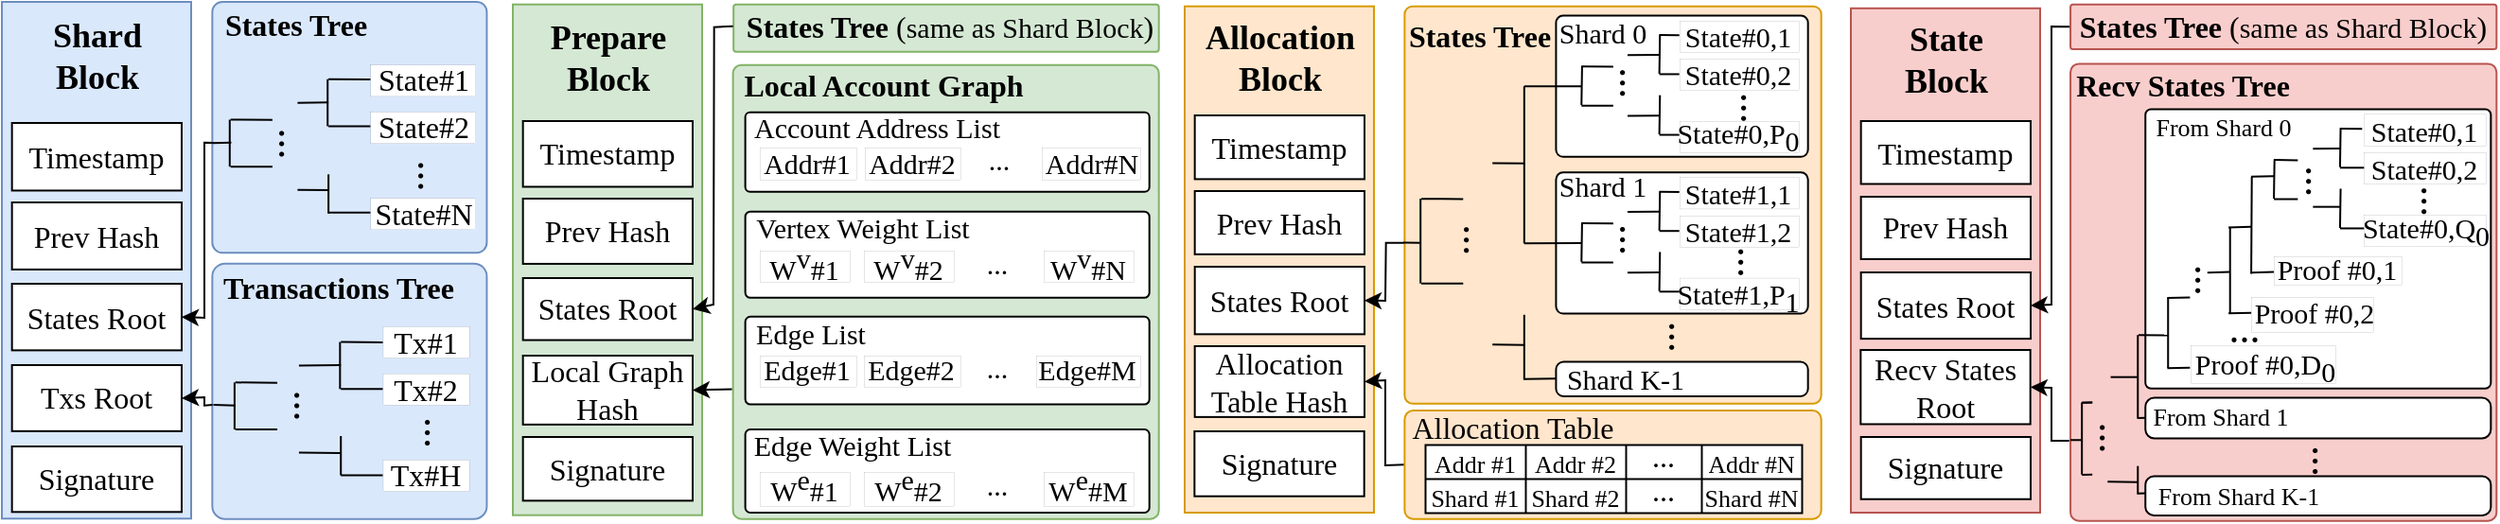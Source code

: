 <mxfile version="22.0.3" type="device">
  <diagram id="Ia3cG-8sxqVeyKSTiYs8" name="第 1 页">
    <mxGraphModel dx="2044" dy="1166" grid="1" gridSize="5" guides="1" tooltips="1" connect="1" arrows="1" fold="1" page="1" pageScale="1" pageWidth="827" pageHeight="1169" math="0" shadow="0">
      <root>
        <mxCell id="0" />
        <mxCell id="1" parent="0" />
        <mxCell id="dQi3K2ikhl7FJS8-el9H-121" value="" style="rounded=0;whiteSpace=wrap;html=1;arcSize=6;fillColor=#ffe6cc;strokeColor=#d79b00;container=0;fontStyle=0;fontFamily=Times New Roman;" parent="1" vertex="1">
          <mxGeometry x="652" y="22.34" width="100" height="267.66" as="geometry" />
        </mxCell>
        <mxCell id="dQi3K2ikhl7FJS8-el9H-122" value="Prev Hash" style="rounded=0;whiteSpace=wrap;html=1;fontSize=16;container=0;fontStyle=0;fontFamily=Times New Roman;" parent="1" vertex="1">
          <mxGeometry x="657.33" y="120" width="89.67" height="33.43" as="geometry" />
        </mxCell>
        <mxCell id="dQi3K2ikhl7FJS8-el9H-124" value="States Root" style="rounded=0;whiteSpace=wrap;html=1;fontSize=16;container=0;fontStyle=0;fontFamily=Times New Roman;" parent="1" vertex="1">
          <mxGeometry x="657.34" y="160" width="89.67" height="35.68" as="geometry" />
        </mxCell>
        <mxCell id="dQi3K2ikhl7FJS8-el9H-125" value="Allocation Table Hash" style="rounded=0;whiteSpace=wrap;html=1;fontSize=16;container=0;fontStyle=0;fontFamily=Times New Roman;" parent="1" vertex="1">
          <mxGeometry x="657.33" y="202" width="89.67" height="37.44" as="geometry" />
        </mxCell>
        <mxCell id="dQi3K2ikhl7FJS8-el9H-126" value="Timestamp" style="rounded=0;whiteSpace=wrap;html=1;fontSize=16;container=0;fontStyle=0;fontFamily=Times New Roman;" parent="1" vertex="1">
          <mxGeometry x="657.33" y="80" width="89.67" height="33.7" as="geometry" />
        </mxCell>
        <mxCell id="dQi3K2ikhl7FJS8-el9H-128" value="Signature" style="rounded=0;whiteSpace=wrap;html=1;fontSize=16;container=0;fontStyle=0;fontFamily=Times New Roman;" parent="1" vertex="1">
          <mxGeometry x="657.17" y="247" width="89.67" height="34.34" as="geometry" />
        </mxCell>
        <mxCell id="dQi3K2ikhl7FJS8-el9H-24" value="" style="rounded=0;whiteSpace=wrap;html=1;arcSize=6;fillColor=#d5e8d4;strokeColor=#82b366;container=0;fontStyle=0;fontFamily=Times New Roman;" parent="1" vertex="1">
          <mxGeometry x="297" y="21.34" width="100" height="270" as="geometry" />
        </mxCell>
        <mxCell id="dQi3K2ikhl7FJS8-el9H-25" value="Prev Hash" style="rounded=0;whiteSpace=wrap;html=1;fontSize=16;container=0;fontStyle=0;fontFamily=Times New Roman;" parent="1" vertex="1">
          <mxGeometry x="302.33" y="124" width="89.67" height="34.47" as="geometry" />
        </mxCell>
        <mxCell id="dQi3K2ikhl7FJS8-el9H-27" value="States Root" style="rounded=0;whiteSpace=wrap;html=1;fontSize=16;container=0;fontStyle=0;fontFamily=Times New Roman;" parent="1" vertex="1">
          <mxGeometry x="302.34" y="166" width="89.66" height="32.78" as="geometry" />
        </mxCell>
        <mxCell id="dQi3K2ikhl7FJS8-el9H-28" value="Local Graph Hash" style="rounded=0;whiteSpace=wrap;html=1;fontSize=16;container=0;fontStyle=0;fontFamily=Times New Roman;" parent="1" vertex="1">
          <mxGeometry x="302.33" y="207" width="89.67" height="36.44" as="geometry" />
        </mxCell>
        <mxCell id="dQi3K2ikhl7FJS8-el9H-29" value="Timestamp" style="rounded=0;whiteSpace=wrap;html=1;fontSize=16;container=0;fontStyle=0;fontFamily=Times New Roman;" parent="1" vertex="1">
          <mxGeometry x="302.33" y="83" width="89.67" height="34.74" as="geometry" />
        </mxCell>
        <mxCell id="dQi3K2ikhl7FJS8-el9H-47" value="Signature" style="rounded=0;whiteSpace=wrap;html=1;fontSize=16;container=0;fontStyle=0;fontFamily=Times New Roman;" parent="1" vertex="1">
          <mxGeometry x="302.33" y="250" width="89.67" height="33.68" as="geometry" />
        </mxCell>
        <mxCell id="dQi3K2ikhl7FJS8-el9H-78" value="" style="endArrow=classic;html=1;rounded=0;entryX=1;entryY=0.5;entryDx=0;entryDy=0;fontStyle=0;fontFamily=Times New Roman;exitX=-0.002;exitY=0.714;exitDx=0;exitDy=0;exitPerimeter=0;" parent="1" source="dQi3K2ikhl7FJS8-el9H-48" target="dQi3K2ikhl7FJS8-el9H-28" edge="1">
          <mxGeometry width="50" height="50" relative="1" as="geometry">
            <mxPoint x="408.34" y="277.497" as="sourcePoint" />
            <mxPoint x="368.34" y="190.91" as="targetPoint" />
          </mxGeometry>
        </mxCell>
        <mxCell id="dQi3K2ikhl7FJS8-el9H-256" value="" style="rounded=0;whiteSpace=wrap;html=1;arcSize=6;fillColor=#f8cecc;strokeColor=#b85450;container=0;fontStyle=0;fontFamily=Times New Roman;" parent="1" vertex="1">
          <mxGeometry x="1004" y="23.39" width="100" height="266.61" as="geometry" />
        </mxCell>
        <mxCell id="dQi3K2ikhl7FJS8-el9H-257" value="Prev Hash" style="rounded=0;whiteSpace=wrap;html=1;fontSize=16;container=0;fontStyle=0;fontFamily=Times New Roman;" parent="1" vertex="1">
          <mxGeometry x="1009.33" y="123" width="89.67" height="32.98" as="geometry" />
        </mxCell>
        <mxCell id="dQi3K2ikhl7FJS8-el9H-259" value="States Root" style="rounded=0;whiteSpace=wrap;html=1;fontSize=16;container=0;fontStyle=0;fontFamily=Times New Roman;" parent="1" vertex="1">
          <mxGeometry x="1009.34" y="163" width="89.67" height="35.07" as="geometry" />
        </mxCell>
        <mxCell id="dQi3K2ikhl7FJS8-el9H-260" value="Recv States Root" style="rounded=0;whiteSpace=wrap;html=1;fontSize=16;container=0;fontStyle=0;fontFamily=Times New Roman;" parent="1" vertex="1">
          <mxGeometry x="1009.17" y="204" width="89.67" height="39.23" as="geometry" />
        </mxCell>
        <mxCell id="dQi3K2ikhl7FJS8-el9H-261" value="Timestamp" style="rounded=0;whiteSpace=wrap;html=1;fontSize=16;container=0;fontStyle=0;fontFamily=Times New Roman;" parent="1" vertex="1">
          <mxGeometry x="1009.33" y="83" width="89.67" height="33.25" as="geometry" />
        </mxCell>
        <mxCell id="dQi3K2ikhl7FJS8-el9H-263" value="Signature" style="rounded=0;whiteSpace=wrap;html=1;fontSize=16;container=0;fontStyle=0;fontFamily=Times New Roman;" parent="1" vertex="1">
          <mxGeometry x="1009.34" y="250" width="89.67" height="32.87" as="geometry" />
        </mxCell>
        <mxCell id="dQi3K2ikhl7FJS8-el9H-268" value="" style="endArrow=classic;html=1;rounded=0;entryX=1;entryY=0.5;entryDx=0;entryDy=0;fontStyle=0;fontFamily=Times New Roman;exitX=-0.003;exitY=0.825;exitDx=0;exitDy=0;exitPerimeter=0;" parent="1" source="dQi3K2ikhl7FJS8-el9H-267" target="dQi3K2ikhl7FJS8-el9H-260" edge="1">
          <mxGeometry width="50" height="50" relative="1" as="geometry">
            <mxPoint x="1120" y="256.197" as="sourcePoint" />
            <mxPoint x="1150" y="97.986" as="targetPoint" />
            <Array as="points">
              <mxPoint x="1110" y="252" />
              <mxPoint x="1110" y="224" />
            </Array>
          </mxGeometry>
        </mxCell>
        <mxCell id="wD-DZCwfwVYlk3r4DPER-4" value="" style="endArrow=classic;html=1;rounded=0;entryX=1;entryY=0.5;entryDx=0;entryDy=0;exitX=0;exitY=0.5;exitDx=0;exitDy=0;fontStyle=0;fontFamily=Times New Roman;" parent="1" source="wD-DZCwfwVYlk3r4DPER-2" target="dQi3K2ikhl7FJS8-el9H-259" edge="1">
          <mxGeometry width="50" height="50" relative="1" as="geometry">
            <mxPoint x="1130" y="6.814" as="sourcePoint" />
            <mxPoint x="1085.333" y="151.861" as="targetPoint" />
            <Array as="points">
              <mxPoint x="1110" y="33" />
              <mxPoint x="1110" y="180" />
            </Array>
          </mxGeometry>
        </mxCell>
        <mxCell id="dQi3K2ikhl7FJS8-el9H-1" value="" style="rounded=0;whiteSpace=wrap;html=1;arcSize=6;fillColor=#dae8fc;strokeColor=#6c8ebf;container=0;fontStyle=0;fontFamily=Times New Roman;" parent="1" vertex="1">
          <mxGeometry x="27" y="20.0" width="100" height="273.15" as="geometry" />
        </mxCell>
        <mxCell id="dQi3K2ikhl7FJS8-el9H-2" value="Prev Hash" style="rounded=0;whiteSpace=wrap;html=1;fontSize=16;container=0;fontStyle=0;fontFamily=Times New Roman;" parent="1" vertex="1">
          <mxGeometry x="32.33" y="126" width="89.67" height="35.46" as="geometry" />
        </mxCell>
        <mxCell id="dQi3K2ikhl7FJS8-el9H-3" value="States Root" style="rounded=0;whiteSpace=wrap;html=1;fontSize=16;container=0;fontStyle=0;fontFamily=Times New Roman;" parent="1" vertex="1">
          <mxGeometry x="32.33" y="169" width="89.67" height="35.19" as="geometry" />
        </mxCell>
        <mxCell id="dQi3K2ikhl7FJS8-el9H-4" value="Txs Root" style="rounded=0;whiteSpace=wrap;html=1;fontSize=16;container=0;fontStyle=0;fontFamily=Times New Roman;" parent="1" vertex="1">
          <mxGeometry x="32.33" y="212" width="89.67" height="34.92" as="geometry" />
        </mxCell>
        <mxCell id="dQi3K2ikhl7FJS8-el9H-5" value="Signature" style="rounded=0;whiteSpace=wrap;html=1;fontSize=16;container=0;fontStyle=0;fontFamily=Times New Roman;" parent="1" vertex="1">
          <mxGeometry x="32.33" y="255" width="89.67" height="34.65" as="geometry" />
        </mxCell>
        <mxCell id="dQi3K2ikhl7FJS8-el9H-6" value="&lt;font style=&quot;font-size: 16px;&quot;&gt;Timestamp&lt;/font&gt;" style="rounded=0;whiteSpace=wrap;html=1;fontSize=16;container=0;fontStyle=0;fontFamily=Times New Roman;" parent="1" vertex="1">
          <mxGeometry x="32.33" y="84" width="89.67" height="35.73" as="geometry" />
        </mxCell>
        <mxCell id="dQi3K2ikhl7FJS8-el9H-133" value="" style="endArrow=classic;html=1;rounded=0;entryX=1;entryY=0.5;entryDx=0;entryDy=0;fontStyle=0;fontFamily=Times New Roman;" parent="1" target="dQi3K2ikhl7FJS8-el9H-124" edge="1">
          <mxGeometry width="50" height="50" relative="1" as="geometry">
            <mxPoint x="768.34" y="147.34" as="sourcePoint" />
            <mxPoint x="798.17" y="98.939" as="targetPoint" />
            <Array as="points">
              <mxPoint x="758.34" y="147.34" />
              <mxPoint x="758" y="178" />
            </Array>
          </mxGeometry>
        </mxCell>
        <mxCell id="dQi3K2ikhl7FJS8-el9H-161" value="" style="endArrow=classic;html=1;rounded=0;entryX=1;entryY=0.5;entryDx=0;entryDy=0;exitX=0;exitY=0.5;exitDx=0;exitDy=0;fontStyle=0;fontFamily=Times New Roman;" parent="1" source="dQi3K2ikhl7FJS8-el9H-135" target="dQi3K2ikhl7FJS8-el9H-125" edge="1">
          <mxGeometry width="50" height="50" relative="1" as="geometry">
            <mxPoint x="778.17" y="241.985" as="sourcePoint" />
            <mxPoint x="728.17" y="154.958" as="targetPoint" />
            <Array as="points">
              <mxPoint x="758" y="265" />
              <mxPoint x="758" y="220" />
            </Array>
          </mxGeometry>
        </mxCell>
        <mxCell id="dQi3K2ikhl7FJS8-el9H-8" value="" style="rounded=1;whiteSpace=wrap;html=1;arcSize=5;fillColor=#dae8fc;strokeColor=#6c8ebf;container=0;fontStyle=0;fontFamily=Times New Roman;" parent="1" vertex="1">
          <mxGeometry x="138.19" y="158.34" width="145.03" height="135" as="geometry" />
        </mxCell>
        <mxCell id="dQi3K2ikhl7FJS8-el9H-9" value="Transactions Tree" style="text;html=1;strokeColor=none;fillColor=none;align=center;verticalAlign=middle;whiteSpace=wrap;rounded=0;fontSize=16;container=0;fontStyle=1;fontFamily=Times New Roman;" parent="1" vertex="1">
          <mxGeometry x="140.74" y="158.34" width="128.26" height="24.87" as="geometry" />
        </mxCell>
        <mxCell id="dQi3K2ikhl7FJS8-el9H-10" value="Tx#1" style="rounded=0;whiteSpace=wrap;html=1;fontSize=16;container=0;fontStyle=0;fontFamily=Times New Roman;strokeWidth=0;" parent="1" vertex="1">
          <mxGeometry x="228.25" y="191.49" width="45.52" height="16.58" as="geometry" />
        </mxCell>
        <mxCell id="dQi3K2ikhl7FJS8-el9H-11" value="Tx#2" style="rounded=0;whiteSpace=wrap;html=1;fontSize=16;container=0;fontStyle=0;fontFamily=Times New Roman;strokeWidth=0;" parent="1" vertex="1">
          <mxGeometry x="228.25" y="216.36" width="45.52" height="16.58" as="geometry" />
        </mxCell>
        <mxCell id="dQi3K2ikhl7FJS8-el9H-12" value="&lt;font style=&quot;font-size: 22px;&quot;&gt;...&lt;/font&gt;" style="text;html=1;strokeColor=none;fillColor=none;align=center;verticalAlign=middle;whiteSpace=wrap;rounded=0;rotation=90;container=0;fontStyle=0;fontFamily=Times New Roman;" parent="1" vertex="1">
          <mxGeometry x="247.62" y="241.22" width="19.08" height="12.43" as="geometry" />
        </mxCell>
        <mxCell id="dQi3K2ikhl7FJS8-el9H-15" value="Tx#H" style="rounded=0;whiteSpace=wrap;html=1;fontSize=16;container=0;fontStyle=0;fontFamily=Times New Roman;strokeWidth=0;" parent="1" vertex="1">
          <mxGeometry x="228.25" y="261.94" width="45.52" height="16.58" as="geometry" />
        </mxCell>
        <mxCell id="dQi3K2ikhl7FJS8-el9H-17" value="" style="rounded=1;whiteSpace=wrap;html=1;arcSize=4;fillColor=#dae8fc;strokeColor=#6c8ebf;container=0;fontStyle=0;fontFamily=Times New Roman;" parent="1" vertex="1">
          <mxGeometry x="138.19" y="20" width="145.03" height="132.61" as="geometry" />
        </mxCell>
        <mxCell id="dQi3K2ikhl7FJS8-el9H-18" value="States Tree" style="text;html=1;strokeColor=none;fillColor=none;align=center;verticalAlign=middle;whiteSpace=wrap;rounded=0;fontSize=16;container=0;fontStyle=1;fontFamily=Times New Roman;" parent="1" vertex="1">
          <mxGeometry x="138.19" y="20" width="88.84" height="24.87" as="geometry" />
        </mxCell>
        <mxCell id="dQi3K2ikhl7FJS8-el9H-19" value="State#1" style="rounded=0;whiteSpace=wrap;html=1;fontSize=16;container=0;fontStyle=0;fontFamily=Times New Roman;labelBorderColor=none;strokeWidth=0;" parent="1" vertex="1">
          <mxGeometry x="221.7" y="53.15" width="55.52" height="16.58" as="geometry" />
        </mxCell>
        <mxCell id="dQi3K2ikhl7FJS8-el9H-20" value="State#2" style="rounded=0;whiteSpace=wrap;html=1;fontSize=16;container=0;fontStyle=0;fontFamily=Times New Roman;strokeWidth=0;" parent="1" vertex="1">
          <mxGeometry x="221.7" y="78.02" width="55.52" height="16.58" as="geometry" />
        </mxCell>
        <mxCell id="dQi3K2ikhl7FJS8-el9H-21" value="&lt;font style=&quot;font-size: 22px;&quot;&gt;...&lt;/font&gt;" style="text;html=1;strokeColor=none;fillColor=none;align=center;verticalAlign=middle;whiteSpace=wrap;rounded=0;rotation=90;container=0;fontStyle=0;fontFamily=Times New Roman;" parent="1" vertex="1">
          <mxGeometry x="247.57" y="105.37" width="14.08" height="12.43" as="geometry" />
        </mxCell>
        <mxCell id="dQi3K2ikhl7FJS8-el9H-22" value="State#N" style="rounded=0;whiteSpace=wrap;html=1;fontSize=16;container=0;fontStyle=0;fontFamily=Times New Roman;strokeWidth=0;" parent="1" vertex="1">
          <mxGeometry x="221.7" y="123.6" width="55.52" height="16.58" as="geometry" />
        </mxCell>
        <mxCell id="dQi3K2ikhl7FJS8-el9H-79" value="" style="endArrow=none;html=1;rounded=0;fontStyle=0;fontFamily=Times New Roman;" parent="1" edge="1">
          <mxGeometry width="50" height="50" relative="1" as="geometry">
            <mxPoint x="206.109" y="199.781" as="sourcePoint" />
            <mxPoint x="228.254" y="199.947" as="targetPoint" />
          </mxGeometry>
        </mxCell>
        <mxCell id="dQi3K2ikhl7FJS8-el9H-80" value="" style="endArrow=none;html=1;rounded=0;fontStyle=0;fontFamily=Times New Roman;" parent="1" edge="1">
          <mxGeometry width="50" height="50" relative="1" as="geometry">
            <mxPoint x="206.109" y="224.646" as="sourcePoint" />
            <mxPoint x="228.254" y="224.646" as="targetPoint" />
          </mxGeometry>
        </mxCell>
        <mxCell id="dQi3K2ikhl7FJS8-el9H-81" value="" style="endArrow=none;html=1;rounded=0;fontStyle=0;fontFamily=Times New Roman;" parent="1" edge="1">
          <mxGeometry width="50" height="50" relative="1" as="geometry">
            <mxPoint x="206.109" y="270.231" as="sourcePoint" />
            <mxPoint x="228.254" y="270.231" as="targetPoint" />
          </mxGeometry>
        </mxCell>
        <mxCell id="dQi3K2ikhl7FJS8-el9H-82" value="" style="endArrow=none;html=1;rounded=0;fontStyle=0;fontFamily=Times New Roman;" parent="1" edge="1">
          <mxGeometry width="50" height="50" relative="1" as="geometry">
            <mxPoint x="205.666" y="224.646" as="sourcePoint" />
            <mxPoint x="205.666" y="199.781" as="targetPoint" />
          </mxGeometry>
        </mxCell>
        <mxCell id="dQi3K2ikhl7FJS8-el9H-84" value="" style="endArrow=none;html=1;rounded=0;fontStyle=0;fontFamily=Times New Roman;" parent="1" edge="1">
          <mxGeometry width="50" height="50" relative="1" as="geometry">
            <mxPoint x="183.964" y="212.214" as="sourcePoint" />
            <mxPoint x="206.109" y="212.048" as="targetPoint" />
          </mxGeometry>
        </mxCell>
        <mxCell id="dQi3K2ikhl7FJS8-el9H-85" value="&lt;font style=&quot;font-size: 22px;&quot;&gt;...&lt;/font&gt;" style="text;html=1;strokeColor=none;fillColor=none;align=center;verticalAlign=middle;whiteSpace=wrap;rounded=0;rotation=90;container=0;fontStyle=0;fontFamily=Times New Roman;" parent="1" vertex="1">
          <mxGeometry x="178.62" y="226.79" width="19.74" height="12.43" as="geometry" />
        </mxCell>
        <mxCell id="dQi3K2ikhl7FJS8-el9H-86" value="" style="endArrow=none;html=1;rounded=0;fontStyle=0;fontFamily=Times New Roman;" parent="1" edge="1">
          <mxGeometry width="50" height="50" relative="1" as="geometry">
            <mxPoint x="183.964" y="258.296" as="sourcePoint" />
            <mxPoint x="206.109" y="258.462" as="targetPoint" />
          </mxGeometry>
        </mxCell>
        <mxCell id="dQi3K2ikhl7FJS8-el9H-88" value="" style="endArrow=none;html=1;rounded=0;fontStyle=0;fontFamily=Times New Roman;" parent="1" edge="1">
          <mxGeometry width="50" height="50" relative="1" as="geometry">
            <mxPoint x="150.387" y="221.165" as="sourcePoint" />
            <mxPoint x="172.532" y="221.331" as="targetPoint" />
          </mxGeometry>
        </mxCell>
        <mxCell id="dQi3K2ikhl7FJS8-el9H-89" value="" style="endArrow=none;html=1;rounded=0;fontStyle=0;fontFamily=Times New Roman;" parent="1" edge="1">
          <mxGeometry width="50" height="50" relative="1" as="geometry">
            <mxPoint x="150.387" y="246.03" as="sourcePoint" />
            <mxPoint x="172.532" y="246.03" as="targetPoint" />
          </mxGeometry>
        </mxCell>
        <mxCell id="dQi3K2ikhl7FJS8-el9H-90" value="" style="endArrow=none;html=1;rounded=0;fontStyle=0;fontFamily=Times New Roman;" parent="1" edge="1">
          <mxGeometry width="50" height="50" relative="1" as="geometry">
            <mxPoint x="149.944" y="246.03" as="sourcePoint" />
            <mxPoint x="149.944" y="221.165" as="targetPoint" />
          </mxGeometry>
        </mxCell>
        <mxCell id="dQi3K2ikhl7FJS8-el9H-91" value="" style="endArrow=none;html=1;rounded=0;fontStyle=0;fontFamily=Times New Roman;exitX=0.004;exitY=0.531;exitDx=0;exitDy=0;exitPerimeter=0;" parent="1" edge="1">
          <mxGeometry width="50" height="50" relative="1" as="geometry">
            <mxPoint x="138.77" y="233.025" as="sourcePoint" />
            <mxPoint x="150.387" y="233.34" as="targetPoint" />
          </mxGeometry>
        </mxCell>
        <mxCell id="dQi3K2ikhl7FJS8-el9H-92" value="" style="endArrow=none;html=1;rounded=0;fontStyle=0;fontFamily=Times New Roman;" parent="1" edge="1">
          <mxGeometry width="50" height="50" relative="1" as="geometry">
            <mxPoint x="199.559" y="60.867" as="sourcePoint" />
            <mxPoint x="221.704" y="61.033" as="targetPoint" />
          </mxGeometry>
        </mxCell>
        <mxCell id="dQi3K2ikhl7FJS8-el9H-93" value="" style="endArrow=none;html=1;rounded=0;fontStyle=0;fontFamily=Times New Roman;" parent="1" edge="1">
          <mxGeometry width="50" height="50" relative="1" as="geometry">
            <mxPoint x="199.559" y="85.732" as="sourcePoint" />
            <mxPoint x="221.704" y="85.732" as="targetPoint" />
          </mxGeometry>
        </mxCell>
        <mxCell id="dQi3K2ikhl7FJS8-el9H-94" value="" style="endArrow=none;html=1;rounded=0;fontStyle=0;fontFamily=Times New Roman;" parent="1" edge="1">
          <mxGeometry width="50" height="50" relative="1" as="geometry">
            <mxPoint x="199.559" y="131.317" as="sourcePoint" />
            <mxPoint x="221.704" y="131.317" as="targetPoint" />
          </mxGeometry>
        </mxCell>
        <mxCell id="dQi3K2ikhl7FJS8-el9H-95" value="" style="endArrow=none;html=1;rounded=0;fontStyle=0;fontFamily=Times New Roman;" parent="1" edge="1">
          <mxGeometry width="50" height="50" relative="1" as="geometry">
            <mxPoint x="199.116" y="85.732" as="sourcePoint" />
            <mxPoint x="199.116" y="60.867" as="targetPoint" />
          </mxGeometry>
        </mxCell>
        <mxCell id="dQi3K2ikhl7FJS8-el9H-97" value="" style="endArrow=none;html=1;rounded=0;fontStyle=0;fontFamily=Times New Roman;" parent="1" edge="1">
          <mxGeometry width="50" height="50" relative="1" as="geometry">
            <mxPoint x="183.22" y="73.37" as="sourcePoint" />
            <mxPoint x="199.559" y="73.134" as="targetPoint" />
          </mxGeometry>
        </mxCell>
        <mxCell id="dQi3K2ikhl7FJS8-el9H-98" value="&lt;font style=&quot;font-size: 22px;&quot;&gt;...&lt;/font&gt;" style="text;html=1;strokeColor=none;fillColor=none;align=center;verticalAlign=middle;whiteSpace=wrap;rounded=0;rotation=90;container=0;fontStyle=0;fontFamily=Times New Roman;" parent="1" vertex="1">
          <mxGeometry x="173.22" y="88.86" width="14.74" height="12.43" as="geometry" />
        </mxCell>
        <mxCell id="dQi3K2ikhl7FJS8-el9H-99" value="" style="endArrow=none;html=1;rounded=0;fontStyle=0;fontFamily=Times New Roman;" parent="1" edge="1">
          <mxGeometry width="50" height="50" relative="1" as="geometry">
            <mxPoint x="183.22" y="119.37" as="sourcePoint" />
            <mxPoint x="199.559" y="119.548" as="targetPoint" />
          </mxGeometry>
        </mxCell>
        <mxCell id="dQi3K2ikhl7FJS8-el9H-100" value="" style="endArrow=none;html=1;rounded=0;fontStyle=0;fontFamily=Times New Roman;" parent="1" edge="1">
          <mxGeometry width="50" height="50" relative="1" as="geometry">
            <mxPoint x="147.837" y="82.251" as="sourcePoint" />
            <mxPoint x="169.982" y="82.417" as="targetPoint" />
          </mxGeometry>
        </mxCell>
        <mxCell id="dQi3K2ikhl7FJS8-el9H-101" value="" style="endArrow=none;html=1;rounded=0;fontStyle=0;fontFamily=Times New Roman;" parent="1" edge="1">
          <mxGeometry width="50" height="50" relative="1" as="geometry">
            <mxPoint x="147.837" y="107.116" as="sourcePoint" />
            <mxPoint x="169.982" y="107.116" as="targetPoint" />
          </mxGeometry>
        </mxCell>
        <mxCell id="dQi3K2ikhl7FJS8-el9H-102" value="" style="endArrow=none;html=1;rounded=0;fontStyle=0;fontFamily=Times New Roman;" parent="1" edge="1">
          <mxGeometry width="50" height="50" relative="1" as="geometry">
            <mxPoint x="147.394" y="107.116" as="sourcePoint" />
            <mxPoint x="147.394" y="82.251" as="targetPoint" />
          </mxGeometry>
        </mxCell>
        <mxCell id="dQi3K2ikhl7FJS8-el9H-103" value="" style="endArrow=none;html=1;rounded=0;exitX=0.001;exitY=0.563;exitDx=0;exitDy=0;exitPerimeter=0;fontStyle=0;fontFamily=Times New Roman;" parent="1" source="dQi3K2ikhl7FJS8-el9H-17" edge="1">
          <mxGeometry width="50" height="50" relative="1" as="geometry">
            <mxPoint x="153.692" y="94.683" as="sourcePoint" />
            <mxPoint x="148.22" y="94.37" as="targetPoint" />
          </mxGeometry>
        </mxCell>
        <mxCell id="dQi3K2ikhl7FJS8-el9H-116" value="" style="endArrow=none;html=1;rounded=0;fontStyle=0;fontFamily=Times New Roman;" parent="1" edge="1">
          <mxGeometry width="50" height="50" relative="1" as="geometry">
            <mxPoint x="206.109" y="270.231" as="sourcePoint" />
            <mxPoint x="206.109" y="249.511" as="targetPoint" />
          </mxGeometry>
        </mxCell>
        <mxCell id="dQi3K2ikhl7FJS8-el9H-117" value="" style="endArrow=none;html=1;rounded=0;fontStyle=0;fontFamily=Times New Roman;" parent="1" edge="1">
          <mxGeometry width="50" height="50" relative="1" as="geometry">
            <mxPoint x="199.559" y="131.889" as="sourcePoint" />
            <mxPoint x="199.559" y="111.169" as="targetPoint" />
          </mxGeometry>
        </mxCell>
        <mxCell id="dQi3K2ikhl7FJS8-el9H-48" value="" style="rounded=1;whiteSpace=wrap;html=1;arcSize=2;fillColor=#d5e8d4;strokeColor=#82b366;container=0;fontStyle=0;fontFamily=Times New Roman;" parent="1" vertex="1">
          <mxGeometry x="413.31" y="53.34" width="225.03" height="240" as="geometry" />
        </mxCell>
        <mxCell id="dQi3K2ikhl7FJS8-el9H-49" value="Local Account Graph" style="text;html=1;strokeColor=none;fillColor=none;align=center;verticalAlign=middle;whiteSpace=wrap;rounded=0;fontSize=16;container=0;fontStyle=1;fontFamily=Times New Roman;" parent="1" vertex="1">
          <mxGeometry x="418.31" y="55.15" width="150.03" height="17.19" as="geometry" />
        </mxCell>
        <mxCell id="dQi3K2ikhl7FJS8-el9H-132" value="" style="rounded=1;whiteSpace=wrap;html=1;arcSize=2;fillColor=#ffe6cc;strokeColor=#d79b00;fontStyle=0;fontFamily=Times New Roman;" parent="1" vertex="1">
          <mxGeometry x="768.2" y="22.34" width="220.14" height="210" as="geometry" />
        </mxCell>
        <mxCell id="dQi3K2ikhl7FJS8-el9H-134" value="States Tree" style="text;html=1;strokeColor=none;fillColor=none;align=center;verticalAlign=middle;whiteSpace=wrap;rounded=0;fontSize=16;fontStyle=1;fontFamily=Times New Roman;" parent="1" vertex="1">
          <mxGeometry x="768.2" y="25.29" width="80.14" height="24.87" as="geometry" />
        </mxCell>
        <mxCell id="dQi3K2ikhl7FJS8-el9H-135" value="" style="rounded=1;whiteSpace=wrap;html=1;arcSize=8;fillColor=#ffe6cc;strokeColor=#d79b00;fontStyle=0;fontFamily=Times New Roman;" parent="1" vertex="1">
          <mxGeometry x="768.2" y="236" width="220.14" height="57.34" as="geometry" />
        </mxCell>
        <mxCell id="dQi3K2ikhl7FJS8-el9H-136" value="Allocation Table" style="text;html=1;strokeColor=none;fillColor=none;align=center;verticalAlign=middle;whiteSpace=wrap;rounded=0;fontSize=16;fontStyle=0;fontFamily=Times New Roman;" parent="1" vertex="1">
          <mxGeometry x="767.92" y="236.42" width="115.42" height="17.92" as="geometry" />
        </mxCell>
        <mxCell id="dQi3K2ikhl7FJS8-el9H-162" value="" style="shape=table;startSize=0;container=1;collapsible=0;childLayout=tableLayout;fontSize=16;fontStyle=0;fontFamily=Times New Roman;verticalAlign=middle;" parent="1" vertex="1">
          <mxGeometry x="779.248" y="254.28" width="199" height="36" as="geometry" />
        </mxCell>
        <mxCell id="dQi3K2ikhl7FJS8-el9H-163" value="" style="shape=tableRow;horizontal=0;startSize=0;swimlaneHead=0;swimlaneBody=0;strokeColor=inherit;top=0;left=0;bottom=0;right=0;collapsible=0;dropTarget=0;fillColor=none;points=[[0,0.5],[1,0.5]];portConstraint=eastwest;fontSize=14;fontStyle=0;fontFamily=Times New Roman;" parent="dQi3K2ikhl7FJS8-el9H-162" vertex="1">
          <mxGeometry width="199" height="18" as="geometry" />
        </mxCell>
        <mxCell id="dQi3K2ikhl7FJS8-el9H-164" value="&lt;font style=&quot;font-size: 13px;&quot;&gt;Addr #1&lt;/font&gt;" style="shape=partialRectangle;html=1;whiteSpace=wrap;connectable=0;strokeColor=inherit;overflow=hidden;fillColor=none;top=0;left=0;bottom=0;right=0;pointerEvents=1;fontSize=16;fontStyle=0;fontFamily=Times New Roman;verticalAlign=bottom;horizontal=1;spacingTop=0;spacing=0;" parent="dQi3K2ikhl7FJS8-el9H-163" vertex="1">
          <mxGeometry width="53" height="18" as="geometry">
            <mxRectangle width="53" height="18" as="alternateBounds" />
          </mxGeometry>
        </mxCell>
        <mxCell id="dQi3K2ikhl7FJS8-el9H-165" value="&lt;font style=&quot;font-size: 13px;&quot;&gt;Addr #2&lt;/font&gt;" style="shape=partialRectangle;html=1;whiteSpace=wrap;connectable=0;strokeColor=inherit;overflow=hidden;fillColor=none;top=0;left=0;bottom=0;right=0;pointerEvents=1;fontSize=16;fontStyle=0;fontFamily=Times New Roman;verticalAlign=bottom;spacingTop=0;spacing=0;" parent="dQi3K2ikhl7FJS8-el9H-163" vertex="1">
          <mxGeometry x="53" width="53" height="18" as="geometry">
            <mxRectangle width="53" height="18" as="alternateBounds" />
          </mxGeometry>
        </mxCell>
        <mxCell id="dQi3K2ikhl7FJS8-el9H-175" value="..." style="shape=partialRectangle;html=1;whiteSpace=wrap;connectable=0;strokeColor=inherit;overflow=hidden;fillColor=none;top=0;left=0;bottom=0;right=0;pointerEvents=1;fontSize=16;fontStyle=0;fontFamily=Times New Roman;spacing=0;spacingTop=-7;" parent="dQi3K2ikhl7FJS8-el9H-163" vertex="1">
          <mxGeometry x="106" width="40" height="18" as="geometry">
            <mxRectangle width="40" height="18" as="alternateBounds" />
          </mxGeometry>
        </mxCell>
        <mxCell id="dQi3K2ikhl7FJS8-el9H-179" value="&lt;font style=&quot;font-size: 13px;&quot;&gt;Addr #N&lt;/font&gt;" style="shape=partialRectangle;html=1;whiteSpace=wrap;connectable=0;strokeColor=inherit;overflow=hidden;fillColor=none;top=0;left=0;bottom=0;right=0;pointerEvents=1;fontSize=16;fontStyle=0;fontFamily=Times New Roman;verticalAlign=bottom;spacing=0;" parent="dQi3K2ikhl7FJS8-el9H-163" vertex="1">
          <mxGeometry x="146" width="53" height="18" as="geometry">
            <mxRectangle width="53" height="18" as="alternateBounds" />
          </mxGeometry>
        </mxCell>
        <mxCell id="dQi3K2ikhl7FJS8-el9H-167" value="" style="shape=tableRow;horizontal=0;startSize=0;swimlaneHead=0;swimlaneBody=0;strokeColor=inherit;top=0;left=0;bottom=0;right=0;collapsible=0;dropTarget=0;fillColor=none;points=[[0,0.5],[1,0.5]];portConstraint=eastwest;fontSize=16;fontStyle=0;fontFamily=Times New Roman;" parent="dQi3K2ikhl7FJS8-el9H-162" vertex="1">
          <mxGeometry y="18" width="199" height="18" as="geometry" />
        </mxCell>
        <mxCell id="dQi3K2ikhl7FJS8-el9H-168" value="&lt;font style=&quot;font-size: 13px;&quot;&gt;Shard #1&lt;/font&gt;" style="shape=partialRectangle;html=1;whiteSpace=wrap;connectable=0;strokeColor=inherit;overflow=hidden;fillColor=none;top=0;left=0;bottom=0;right=0;pointerEvents=1;fontSize=16;fontStyle=0;fontFamily=Times New Roman;verticalAlign=bottom;spacing=0;" parent="dQi3K2ikhl7FJS8-el9H-167" vertex="1">
          <mxGeometry width="53" height="18" as="geometry">
            <mxRectangle width="53" height="18" as="alternateBounds" />
          </mxGeometry>
        </mxCell>
        <mxCell id="dQi3K2ikhl7FJS8-el9H-169" value="&lt;font style=&quot;font-size: 13px;&quot;&gt;Shard #2&lt;/font&gt;" style="shape=partialRectangle;html=1;whiteSpace=wrap;connectable=0;strokeColor=inherit;overflow=hidden;fillColor=none;top=0;left=0;bottom=0;right=0;pointerEvents=1;fontSize=16;fontStyle=0;fontFamily=Times New Roman;verticalAlign=bottom;spacing=0;" parent="dQi3K2ikhl7FJS8-el9H-167" vertex="1">
          <mxGeometry x="53" width="53" height="18" as="geometry">
            <mxRectangle width="53" height="18" as="alternateBounds" />
          </mxGeometry>
        </mxCell>
        <mxCell id="dQi3K2ikhl7FJS8-el9H-176" value="..." style="shape=partialRectangle;html=1;whiteSpace=wrap;connectable=0;strokeColor=inherit;overflow=hidden;fillColor=none;top=0;left=0;bottom=0;right=0;pointerEvents=1;fontSize=16;fontStyle=0;fontFamily=Times New Roman;spacingTop=-7;spacing=0;" parent="dQi3K2ikhl7FJS8-el9H-167" vertex="1">
          <mxGeometry x="106" width="40" height="18" as="geometry">
            <mxRectangle width="40" height="18" as="alternateBounds" />
          </mxGeometry>
        </mxCell>
        <mxCell id="dQi3K2ikhl7FJS8-el9H-180" value="&lt;font style=&quot;font-size: 13px;&quot;&gt;Shard #N&lt;/font&gt;" style="shape=partialRectangle;html=1;whiteSpace=wrap;connectable=0;strokeColor=inherit;overflow=hidden;fillColor=none;top=0;left=0;bottom=0;right=0;pointerEvents=1;fontSize=16;fontStyle=0;fontFamily=Times New Roman;verticalAlign=bottom;spacing=0;" parent="dQi3K2ikhl7FJS8-el9H-167" vertex="1">
          <mxGeometry x="146" width="53" height="18" as="geometry">
            <mxRectangle width="53" height="18" as="alternateBounds" />
          </mxGeometry>
        </mxCell>
        <mxCell id="dQi3K2ikhl7FJS8-el9H-246" value="&lt;font style=&quot;font-size: 22px;&quot;&gt;...&lt;/font&gt;" style="text;html=1;strokeColor=none;fillColor=none;align=center;verticalAlign=middle;whiteSpace=wrap;rounded=0;rotation=90;fontStyle=0;fontFamily=Times New Roman;" parent="1" vertex="1">
          <mxGeometry x="797.51" y="139.24" width="17.15" height="12.43" as="geometry" />
        </mxCell>
        <mxCell id="dQi3K2ikhl7FJS8-el9H-250" value="" style="endArrow=none;html=1;rounded=0;fontStyle=0;fontFamily=Times New Roman;" parent="1" edge="1">
          <mxGeometry width="50" height="50" relative="1" as="geometry">
            <mxPoint x="777.036" y="124.067" as="sourcePoint" />
            <mxPoint x="799.139" y="124.232" as="targetPoint" />
          </mxGeometry>
        </mxCell>
        <mxCell id="dQi3K2ikhl7FJS8-el9H-251" value="" style="endArrow=none;html=1;rounded=0;fontStyle=0;fontFamily=Times New Roman;" parent="1" edge="1">
          <mxGeometry width="50" height="50" relative="1" as="geometry">
            <mxPoint x="777.036" y="168.824" as="sourcePoint" />
            <mxPoint x="799.139" y="168.824" as="targetPoint" />
          </mxGeometry>
        </mxCell>
        <mxCell id="dQi3K2ikhl7FJS8-el9H-252" value="" style="endArrow=none;html=1;rounded=0;fontStyle=0;fontFamily=Times New Roman;" parent="1" edge="1">
          <mxGeometry width="50" height="50" relative="1" as="geometry">
            <mxPoint x="776.594" y="124.067" as="sourcePoint" />
            <mxPoint x="776.594" y="168.824" as="targetPoint" />
          </mxGeometry>
        </mxCell>
        <mxCell id="dQi3K2ikhl7FJS8-el9H-253" value="" style="endArrow=none;html=1;rounded=0;exitX=-0.003;exitY=0.59;exitDx=0;exitDy=0;exitPerimeter=0;fontStyle=0;fontFamily=Times New Roman;" parent="1" edge="1">
          <mxGeometry width="50" height="50" relative="1" as="geometry">
            <mxPoint x="767.54" y="147.24" as="sourcePoint" />
            <mxPoint x="776.34" y="147.34" as="targetPoint" />
          </mxGeometry>
        </mxCell>
        <mxCell id="dQi3K2ikhl7FJS8-el9H-267" value="" style="rounded=1;whiteSpace=wrap;html=1;arcSize=2;fillColor=#f8cecc;strokeColor=#b85450;container=0;fontStyle=0;fontFamily=Times New Roman;" parent="1" vertex="1">
          <mxGeometry x="1120.03" y="52.7" width="225.14" height="241.64" as="geometry" />
        </mxCell>
        <mxCell id="dQi3K2ikhl7FJS8-el9H-269" value="Recv States Tree" style="text;html=1;strokeColor=none;fillColor=none;align=center;verticalAlign=middle;whiteSpace=wrap;rounded=0;fontSize=16;container=0;fontStyle=1;fontFamily=Times New Roman;" parent="1" vertex="1">
          <mxGeometry x="1121.75" y="51.87" width="115.42" height="24.87" as="geometry" />
        </mxCell>
        <mxCell id="dQi3K2ikhl7FJS8-el9H-328" value="&lt;font style=&quot;font-size: 22px;&quot;&gt;...&lt;/font&gt;" style="text;html=1;strokeColor=none;fillColor=none;align=center;verticalAlign=middle;whiteSpace=wrap;rounded=0;rotation=90;container=0;fontStyle=0;fontFamily=Times New Roman;" parent="1" vertex="1">
          <mxGeometry x="1134.15" y="244.34" width="17.9" height="12.43" as="geometry" />
        </mxCell>
        <mxCell id="wD-DZCwfwVYlk3r4DPER-2" value="" style="rounded=1;whiteSpace=wrap;html=1;arcSize=6;fillColor=#f8cecc;strokeColor=#b85450;container=0;fontStyle=0;fontFamily=Times New Roman;" parent="1" vertex="1">
          <mxGeometry x="1120.03" y="21.34" width="225.14" height="23.66" as="geometry" />
        </mxCell>
        <mxCell id="wD-DZCwfwVYlk3r4DPER-3" value="&lt;b&gt;States Tree&lt;/b&gt; (&lt;font style=&quot;font-size: 15px;&quot;&gt;same as Shard Block&lt;/font&gt;)" style="text;html=1;strokeColor=none;fillColor=none;align=center;verticalAlign=middle;whiteSpace=wrap;rounded=0;fontSize=16;container=0;fontStyle=0;fontFamily=Times New Roman;" parent="1" vertex="1">
          <mxGeometry x="1119.75" y="20.39" width="225.42" height="24.87" as="geometry" />
        </mxCell>
        <mxCell id="wD-DZCwfwVYlk3r4DPER-39" value="" style="endArrow=none;html=1;rounded=0;fontStyle=0;fontFamily=Times New Roman;" parent="1" edge="1">
          <mxGeometry width="50" height="50" relative="1" as="geometry">
            <mxPoint x="1120.026" y="251.624" as="sourcePoint" />
            <mxPoint x="1126.17" y="251.624" as="targetPoint" />
          </mxGeometry>
        </mxCell>
        <mxCell id="wD-DZCwfwVYlk3r4DPER-40" value="" style="endArrow=none;html=1;rounded=0;fontStyle=0;fontFamily=Times New Roman;" parent="1" edge="1">
          <mxGeometry width="50" height="50" relative="1" as="geometry">
            <mxPoint x="1126.078" y="231.731" as="sourcePoint" />
            <mxPoint x="1126.078" y="269.858" as="targetPoint" />
          </mxGeometry>
        </mxCell>
        <mxCell id="wD-DZCwfwVYlk3r4DPER-41" value="" style="endArrow=none;html=1;rounded=0;fontStyle=0;fontFamily=Times New Roman;" parent="1" edge="1">
          <mxGeometry width="50" height="50" relative="1" as="geometry">
            <mxPoint x="1126.078" y="231.814" as="sourcePoint" />
            <mxPoint x="1131.604" y="231.731" as="targetPoint" />
          </mxGeometry>
        </mxCell>
        <mxCell id="wD-DZCwfwVYlk3r4DPER-42" value="" style="endArrow=none;html=1;rounded=0;fontStyle=0;fontFamily=Times New Roman;" parent="1" edge="1">
          <mxGeometry width="50" height="50" relative="1" as="geometry">
            <mxPoint x="1126.078" y="231.814" as="sourcePoint" />
            <mxPoint x="1131.604" y="231.731" as="targetPoint" />
          </mxGeometry>
        </mxCell>
        <mxCell id="wD-DZCwfwVYlk3r4DPER-43" value="" style="endArrow=none;html=1;rounded=0;fontStyle=0;fontFamily=Times New Roman;" parent="1" edge="1">
          <mxGeometry width="50" height="50" relative="1" as="geometry">
            <mxPoint x="1126.078" y="269.941" as="sourcePoint" />
            <mxPoint x="1131.604" y="269.858" as="targetPoint" />
          </mxGeometry>
        </mxCell>
        <mxCell id="IV_0hg_yE6tqdmuyUOx4-13" value="Shard&lt;br style=&quot;font-size: 18px;&quot;&gt;Block" style="text;html=1;strokeColor=none;fillColor=none;align=center;verticalAlign=middle;whiteSpace=wrap;rounded=0;fontSize=18;container=0;fontStyle=1;fontFamily=Times New Roman;" parent="1" vertex="1">
          <mxGeometry x="29.16" y="41.98" width="97" height="14.87" as="geometry" />
        </mxCell>
        <mxCell id="IV_0hg_yE6tqdmuyUOx4-15" value="" style="rounded=1;whiteSpace=wrap;html=1;arcSize=6;fillColor=#d5e8d4;strokeColor=#82b366;container=0;fontStyle=0;fontFamily=Times New Roman;" parent="1" vertex="1">
          <mxGeometry x="413.59" y="21.34" width="224.75" height="25" as="geometry" />
        </mxCell>
        <mxCell id="IV_0hg_yE6tqdmuyUOx4-16" value="&lt;b&gt;States Tree&lt;/b&gt; (&lt;font style=&quot;font-size: 15px;&quot;&gt;same as Shard Block&lt;/font&gt;)" style="text;html=1;strokeColor=none;fillColor=none;align=center;verticalAlign=middle;whiteSpace=wrap;rounded=0;fontSize=16;container=0;fontStyle=0;fontFamily=Times New Roman;" parent="1" vertex="1">
          <mxGeometry x="413.31" y="21.39" width="230.03" height="22.95" as="geometry" />
        </mxCell>
        <mxCell id="IV_0hg_yE6tqdmuyUOx4-17" value="&lt;font style=&quot;font-size: 18px;&quot;&gt;Prepare&lt;br&gt;Block&lt;/font&gt;" style="text;html=1;strokeColor=none;fillColor=none;align=center;verticalAlign=middle;whiteSpace=wrap;rounded=0;fontSize=16;container=0;fontStyle=1;fontFamily=Times New Roman;" parent="1" vertex="1">
          <mxGeometry x="298.5" y="42.26" width="97" height="14.87" as="geometry" />
        </mxCell>
        <mxCell id="IV_0hg_yE6tqdmuyUOx4-18" value="" style="endArrow=classic;html=1;rounded=0;entryX=1;entryY=0.5;entryDx=0;entryDy=0;fontStyle=0;fontFamily=Times New Roman;exitX=0;exitY=0.5;exitDx=0;exitDy=0;" parent="1" source="IV_0hg_yE6tqdmuyUOx4-16" target="dQi3K2ikhl7FJS8-el9H-27" edge="1">
          <mxGeometry width="50" height="50" relative="1" as="geometry">
            <mxPoint x="418.34" y="221.34" as="sourcePoint" />
            <mxPoint x="397.34" y="220.34" as="targetPoint" />
            <Array as="points">
              <mxPoint x="403.34" y="33.34" />
              <mxPoint x="403" y="180" />
            </Array>
          </mxGeometry>
        </mxCell>
        <mxCell id="IV_0hg_yE6tqdmuyUOx4-19" value="Allocation&lt;br&gt;Block" style="text;html=1;strokeColor=none;fillColor=none;align=center;verticalAlign=middle;whiteSpace=wrap;rounded=0;fontSize=18;container=0;fontStyle=1;fontFamily=Times New Roman;" parent="1" vertex="1">
          <mxGeometry x="653.5" y="42.34" width="97" height="14.87" as="geometry" />
        </mxCell>
        <mxCell id="IV_0hg_yE6tqdmuyUOx4-20" value="State&lt;br style=&quot;font-size: 18px;&quot;&gt;Block" style="text;html=1;strokeColor=none;fillColor=none;align=center;verticalAlign=middle;whiteSpace=wrap;rounded=0;fontSize=18;container=0;fontStyle=1;fontFamily=Times New Roman;" parent="1" vertex="1">
          <mxGeometry x="1005.5" y="43.09" width="97" height="14.87" as="geometry" />
        </mxCell>
        <mxCell id="dQi3K2ikhl7FJS8-el9H-23" value="" style="endArrow=classic;html=1;rounded=0;entryX=1;entryY=0.5;entryDx=0;entryDy=0;exitX=0.001;exitY=0.553;exitDx=0;exitDy=0;exitPerimeter=0;fontStyle=0;fontFamily=Times New Roman;" parent="1" source="dQi3K2ikhl7FJS8-el9H-8" target="dQi3K2ikhl7FJS8-el9H-4" edge="1">
          <mxGeometry width="50" height="50" relative="1" as="geometry">
            <mxPoint x="139" y="231.993" as="sourcePoint" />
            <mxPoint x="169" y="136.677" as="targetPoint" />
            <Array as="points">
              <mxPoint x="134" y="233.34" />
              <mxPoint x="134" y="229" />
            </Array>
          </mxGeometry>
        </mxCell>
        <mxCell id="dQi3K2ikhl7FJS8-el9H-16" value="" style="endArrow=classic;html=1;rounded=0;entryX=1;entryY=0.5;entryDx=0;entryDy=0;exitX=0.004;exitY=0.562;exitDx=0;exitDy=0;exitPerimeter=0;fontStyle=0;fontFamily=Times New Roman;" parent="1" source="dQi3K2ikhl7FJS8-el9H-17" target="dQi3K2ikhl7FJS8-el9H-3" edge="1">
          <mxGeometry width="50" height="50" relative="1" as="geometry">
            <mxPoint x="129" y="211.272" as="sourcePoint" />
            <mxPoint x="169" y="136.677" as="targetPoint" />
            <Array as="points">
              <mxPoint x="134" y="94.34" />
              <mxPoint x="134" y="187" />
            </Array>
          </mxGeometry>
        </mxCell>
        <mxCell id="dQi3K2ikhl7FJS8-el9H-50" value="" style="rounded=1;html=1;arcSize=6;container=0;fontStyle=0;fontFamily=Times New Roman;" parent="1" vertex="1">
          <mxGeometry x="419.81" y="78.34" width="213.53" height="42" as="geometry" />
        </mxCell>
        <mxCell id="dQi3K2ikhl7FJS8-el9H-51" value="Account Address List" style="text;html=1;strokeColor=none;fillColor=none;align=center;verticalAlign=middle;whiteSpace=wrap;rounded=0;fontSize=15;container=0;fontStyle=0;fontFamily=Times New Roman;" parent="1" vertex="1">
          <mxGeometry x="421.06" y="78.62" width="137.28" height="14.72" as="geometry" />
        </mxCell>
        <mxCell id="dQi3K2ikhl7FJS8-el9H-52" value="Addr#1" style="rounded=0;whiteSpace=wrap;html=1;container=0;fontStyle=0;fontFamily=Times New Roman;fontSize=15;strokeWidth=0;" parent="1" vertex="1">
          <mxGeometry x="427.32" y="97.2" width="51.02" height="16.58" as="geometry" />
        </mxCell>
        <mxCell id="dQi3K2ikhl7FJS8-el9H-56" value="Addr#2" style="rounded=0;whiteSpace=wrap;html=1;container=0;fontStyle=0;fontFamily=Times New Roman;fontSize=15;strokeWidth=0;" parent="1" vertex="1">
          <mxGeometry x="483.2" y="97.2" width="50.14" height="16.58" as="geometry" />
        </mxCell>
        <mxCell id="dQi3K2ikhl7FJS8-el9H-57" value="Addr#N" style="rounded=0;whiteSpace=wrap;html=1;container=0;fontStyle=0;fontFamily=Times New Roman;fontSize=15;strokeWidth=0;" parent="1" vertex="1">
          <mxGeometry x="576.62" y="97.2" width="51.72" height="16.58" as="geometry" />
        </mxCell>
        <mxCell id="dQi3K2ikhl7FJS8-el9H-58" value="..." style="text;html=1;strokeColor=none;fillColor=none;align=center;verticalAlign=middle;whiteSpace=wrap;rounded=0;fontSize=15;container=0;fontStyle=0;fontFamily=Times New Roman;" parent="1" vertex="1">
          <mxGeometry x="529.911" y="97.196" width="47.544" height="12.432" as="geometry" />
        </mxCell>
        <mxCell id="dQi3K2ikhl7FJS8-el9H-59" value="" style="rounded=1;html=1;arcSize=6;container=0;fontStyle=0;fontFamily=Times New Roman;" parent="1" vertex="1">
          <mxGeometry x="419.81" y="130.836" width="213.53" height="45.585" as="geometry" />
        </mxCell>
        <mxCell id="dQi3K2ikhl7FJS8-el9H-60" value="Vertex Weight List" style="text;html=1;strokeColor=none;fillColor=none;align=center;verticalAlign=middle;whiteSpace=wrap;rounded=0;fontSize=15;container=0;fontStyle=0;fontFamily=Times New Roman;" parent="1" vertex="1">
          <mxGeometry x="419.81" y="130.83" width="123.53" height="16.58" as="geometry" />
        </mxCell>
        <mxCell id="dQi3K2ikhl7FJS8-el9H-61" value="W&lt;sup style=&quot;font-size: 15px;&quot;&gt;v&lt;/sup&gt;#1" style="rounded=0;whiteSpace=wrap;html=1;container=0;fontStyle=0;fontFamily=Times New Roman;fontSize=15;strokeWidth=0;spacing=0;spacingTop=-3;" parent="1" vertex="1">
          <mxGeometry x="427.317" y="151.556" width="47.544" height="16.576" as="geometry" />
        </mxCell>
        <mxCell id="dQi3K2ikhl7FJS8-el9H-62" value="W&lt;sup style=&quot;font-size: 15px;&quot;&gt;v&lt;/sup&gt;#2" style="rounded=0;whiteSpace=wrap;html=1;container=0;fontStyle=0;fontFamily=Times New Roman;fontSize=15;strokeWidth=0;spacing=0;spacingTop=-4;" parent="1" vertex="1">
          <mxGeometry x="482.368" y="151.556" width="47.544" height="16.576" as="geometry" />
        </mxCell>
        <mxCell id="dQi3K2ikhl7FJS8-el9H-63" value="W&lt;sup style=&quot;font-size: 15px;&quot;&gt;v&lt;/sup&gt;#N" style="rounded=0;whiteSpace=wrap;html=1;container=0;fontStyle=0;fontFamily=Times New Roman;fontSize=15;strokeWidth=0;spacing=0;spacingTop=-4;" parent="1" vertex="1">
          <mxGeometry x="577.455" y="151.556" width="47.544" height="16.576" as="geometry" />
        </mxCell>
        <mxCell id="dQi3K2ikhl7FJS8-el9H-65" value="" style="rounded=1;html=1;arcSize=6;container=0;fontStyle=0;fontFamily=Times New Roman;" parent="1" vertex="1">
          <mxGeometry x="419.81" y="186.367" width="213.53" height="46.414" as="geometry" />
        </mxCell>
        <mxCell id="dQi3K2ikhl7FJS8-el9H-66" value="Edge List" style="text;html=1;strokeColor=none;fillColor=none;align=center;verticalAlign=middle;whiteSpace=wrap;rounded=0;fontSize=15;container=0;fontStyle=0;fontFamily=Times New Roman;" parent="1" vertex="1">
          <mxGeometry x="419.81" y="186.37" width="68.53" height="16.58" as="geometry" />
        </mxCell>
        <mxCell id="dQi3K2ikhl7FJS8-el9H-67" value="Edge#1" style="rounded=0;whiteSpace=wrap;html=1;container=0;fontStyle=0;fontFamily=Times New Roman;fontSize=15;strokeWidth=0;spacing=0;spacingTop=-2;" parent="1" vertex="1">
          <mxGeometry x="427.32" y="207.09" width="51.02" height="16.58" as="geometry" />
        </mxCell>
        <mxCell id="dQi3K2ikhl7FJS8-el9H-68" value="Edge#2" style="rounded=0;whiteSpace=wrap;html=1;container=0;fontStyle=0;fontFamily=Times New Roman;fontSize=15;strokeWidth=0;spacing=0;spacingTop=-2;" parent="1" vertex="1">
          <mxGeometry x="482.37" y="207.09" width="50.97" height="16.58" as="geometry" />
        </mxCell>
        <mxCell id="dQi3K2ikhl7FJS8-el9H-69" value="Edge#M" style="rounded=0;whiteSpace=wrap;html=1;container=0;fontStyle=0;fontFamily=Times New Roman;fontSize=15;strokeWidth=0;spacing=0;spacingTop=-2;" parent="1" vertex="1">
          <mxGeometry x="573.34" y="207.09" width="55" height="16.58" as="geometry" />
        </mxCell>
        <mxCell id="dQi3K2ikhl7FJS8-el9H-70" value="" style="rounded=1;html=1;arcSize=6;container=0;fontStyle=0;fontFamily=Times New Roman;" parent="1" vertex="1">
          <mxGeometry x="419.81" y="246.042" width="213.53" height="43.928" as="geometry" />
        </mxCell>
        <mxCell id="dQi3K2ikhl7FJS8-el9H-71" value="Edge Weight List" style="text;html=1;strokeColor=none;fillColor=none;align=center;verticalAlign=middle;whiteSpace=wrap;rounded=0;fontSize=15;container=0;fontStyle=0;fontFamily=Times New Roman;" parent="1" vertex="1">
          <mxGeometry x="422.22" y="246.04" width="108.53" height="16.58" as="geometry" />
        </mxCell>
        <mxCell id="dQi3K2ikhl7FJS8-el9H-72" value="W&lt;sup style=&quot;font-size: 15px;&quot;&gt;e&lt;/sup&gt;#1" style="rounded=0;whiteSpace=wrap;html=1;container=0;fontStyle=0;fontFamily=Times New Roman;fontSize=15;strokeWidth=0;spacing=0;spacingTop=-4;" parent="1" vertex="1">
          <mxGeometry x="427.32" y="268.42" width="47.54" height="17.92" as="geometry" />
        </mxCell>
        <mxCell id="dQi3K2ikhl7FJS8-el9H-73" value="W&lt;sup style=&quot;font-size: 15px;&quot;&gt;e&lt;/sup&gt;#2" style="rounded=0;whiteSpace=wrap;html=1;container=0;fontStyle=0;fontFamily=Times New Roman;fontSize=15;strokeWidth=0;spacing=0;spacingTop=-4;" parent="1" vertex="1">
          <mxGeometry x="482.37" y="268.42" width="47.54" height="17.92" as="geometry" />
        </mxCell>
        <mxCell id="dQi3K2ikhl7FJS8-el9H-74" value="W&lt;sup style=&quot;font-size: 15px;&quot;&gt;e&lt;/sup&gt;#M" style="rounded=0;whiteSpace=wrap;html=1;container=0;fontStyle=0;fontFamily=Times New Roman;fontSize=15;strokeWidth=0;spacing=0;spacingTop=-4;" parent="1" vertex="1">
          <mxGeometry x="577.46" y="268.42" width="47.54" height="17.92" as="geometry" />
        </mxCell>
        <mxCell id="dQi3K2ikhl7FJS8-el9H-75" value="..." style="text;html=1;strokeColor=none;fillColor=none;align=center;verticalAlign=middle;whiteSpace=wrap;rounded=0;fontSize=15;container=0;fontStyle=0;fontFamily=Times New Roman;" parent="1" vertex="1">
          <mxGeometry x="529.077" y="151.556" width="47.544" height="12.432" as="geometry" />
        </mxCell>
        <mxCell id="dQi3K2ikhl7FJS8-el9H-76" value="..." style="text;html=1;strokeColor=none;fillColor=none;align=center;verticalAlign=middle;whiteSpace=wrap;rounded=0;fontSize=15;container=0;fontStyle=0;fontFamily=Times New Roman;" parent="1" vertex="1">
          <mxGeometry x="529.077" y="207.088" width="47.544" height="12.432" as="geometry" />
        </mxCell>
        <mxCell id="dQi3K2ikhl7FJS8-el9H-77" value="..." style="text;html=1;strokeColor=none;fillColor=none;align=center;verticalAlign=middle;whiteSpace=wrap;rounded=0;fontSize=15;container=0;fontStyle=0;fontFamily=Times New Roman;" parent="1" vertex="1">
          <mxGeometry x="529.077" y="268.421" width="47.544" height="12.432" as="geometry" />
        </mxCell>
        <mxCell id="dQi3K2ikhl7FJS8-el9H-200" value="" style="rounded=1;whiteSpace=wrap;html=1;arcSize=5;fontStyle=0;fontFamily=Times New Roman;" parent="1" vertex="1">
          <mxGeometry x="848.208" y="27.29" width="133.132" height="74.596" as="geometry" />
        </mxCell>
        <mxCell id="dQi3K2ikhl7FJS8-el9H-184" value="&lt;font style=&quot;font-size: 15px;&quot;&gt;State#0,1&lt;/font&gt;" style="rounded=0;whiteSpace=wrap;html=1;fontSize=15;fontStyle=0;fontFamily=Times New Roman;strokeWidth=0;" parent="1" vertex="1">
          <mxGeometry x="913.34" y="29.78" width="63" height="16.58" as="geometry" />
        </mxCell>
        <mxCell id="dQi3K2ikhl7FJS8-el9H-185" value="&lt;font style=&quot;font-size: 15px;&quot;&gt;State#0,2&lt;/font&gt;" style="rounded=0;whiteSpace=wrap;html=1;fontSize=15;fontStyle=0;fontFamily=Times New Roman;strokeWidth=0;" parent="1" vertex="1">
          <mxGeometry x="913.34" y="49.93" width="63" height="16.58" as="geometry" />
        </mxCell>
        <mxCell id="dQi3K2ikhl7FJS8-el9H-186" value="&lt;font style=&quot;font-size: 22px;&quot;&gt;...&lt;/font&gt;" style="text;html=1;strokeColor=none;fillColor=none;align=center;verticalAlign=middle;whiteSpace=wrap;rounded=0;rotation=90;fontStyle=0;fontFamily=Times New Roman;" parent="1" vertex="1">
          <mxGeometry x="949.58" y="69.69" width="7.38" height="12.43" as="geometry" />
        </mxCell>
        <mxCell id="dQi3K2ikhl7FJS8-el9H-187" value="&lt;font style=&quot;font-size: 15px;&quot;&gt;State#0,P&lt;/font&gt;&lt;font style=&quot;font-size: 15px;&quot;&gt;&lt;sub style=&quot;font-size: 15px;&quot;&gt;0&lt;/sub&gt;&lt;/font&gt;" style="rounded=0;whiteSpace=wrap;html=1;fontSize=15;fontStyle=0;fontFamily=Times New Roman;spacing=0;strokeWidth=0;" parent="1" vertex="1">
          <mxGeometry x="913.34" y="82.87" width="63" height="16.58" as="geometry" />
        </mxCell>
        <mxCell id="dQi3K2ikhl7FJS8-el9H-188" value="" style="endArrow=none;html=1;rounded=0;fontStyle=0;fontFamily=Times New Roman;" parent="1" edge="1">
          <mxGeometry width="50" height="50" relative="1" as="geometry">
            <mxPoint x="902.805" y="37.493" as="sourcePoint" />
            <mxPoint x="913.34" y="37.659" as="targetPoint" />
          </mxGeometry>
        </mxCell>
        <mxCell id="dQi3K2ikhl7FJS8-el9H-189" value="" style="endArrow=none;html=1;rounded=0;fontStyle=0;fontFamily=Times New Roman;" parent="1" edge="1">
          <mxGeometry width="50" height="50" relative="1" as="geometry">
            <mxPoint x="902.805" y="58.214" as="sourcePoint" />
            <mxPoint x="913.34" y="58.214" as="targetPoint" />
          </mxGeometry>
        </mxCell>
        <mxCell id="dQi3K2ikhl7FJS8-el9H-192" value="" style="endArrow=none;html=1;rounded=0;fontStyle=0;fontFamily=Times New Roman;" parent="1" edge="1">
          <mxGeometry width="50" height="50" relative="1" as="geometry">
            <mxPoint x="886.006" y="48.177" as="sourcePoint" />
            <mxPoint x="902.805" y="48.011" as="targetPoint" />
          </mxGeometry>
        </mxCell>
        <mxCell id="dQi3K2ikhl7FJS8-el9H-193" value="&lt;font style=&quot;font-size: 22px;&quot;&gt;...&lt;/font&gt;" style="text;html=1;strokeColor=none;fillColor=none;align=center;verticalAlign=middle;whiteSpace=wrap;rounded=0;rotation=90;fontStyle=0;fontFamily=Times New Roman;" parent="1" vertex="1">
          <mxGeometry x="876.766" y="59.043" width="25.198" height="7.46" as="geometry" />
        </mxCell>
        <mxCell id="dQi3K2ikhl7FJS8-el9H-202" value="" style="endArrow=none;html=1;rounded=0;fontStyle=0;fontFamily=Times New Roman;" parent="1" edge="1">
          <mxGeometry width="50" height="50" relative="1" as="geometry">
            <mxPoint x="903.124" y="37.236" as="sourcePoint" />
            <mxPoint x="902.805" y="57.957" as="targetPoint" />
          </mxGeometry>
        </mxCell>
        <mxCell id="dQi3K2ikhl7FJS8-el9H-204" value="" style="endArrow=none;html=1;rounded=0;fontStyle=0;fontFamily=Times New Roman;" parent="1" edge="1">
          <mxGeometry width="50" height="50" relative="1" as="geometry">
            <mxPoint x="902.805" y="90.282" as="sourcePoint" />
            <mxPoint x="913.34" y="90.282" as="targetPoint" />
          </mxGeometry>
        </mxCell>
        <mxCell id="dQi3K2ikhl7FJS8-el9H-205" value="" style="endArrow=none;html=1;rounded=0;fontStyle=0;fontFamily=Times New Roman;" parent="1" edge="1">
          <mxGeometry width="50" height="50" relative="1" as="geometry">
            <mxPoint x="886.006" y="80.245" as="sourcePoint" />
            <mxPoint x="902.805" y="80.079" as="targetPoint" />
          </mxGeometry>
        </mxCell>
        <mxCell id="dQi3K2ikhl7FJS8-el9H-206" value="" style="endArrow=none;html=1;rounded=0;fontStyle=0;fontFamily=Times New Roman;" parent="1" edge="1">
          <mxGeometry width="50" height="50" relative="1" as="geometry">
            <mxPoint x="903.124" y="69.304" as="sourcePoint" />
            <mxPoint x="902.805" y="90.025" as="targetPoint" />
          </mxGeometry>
        </mxCell>
        <mxCell id="dQi3K2ikhl7FJS8-el9H-207" value="" style="endArrow=none;html=1;rounded=0;fontStyle=0;fontFamily=Times New Roman;" parent="1" edge="1">
          <mxGeometry width="50" height="50" relative="1" as="geometry">
            <mxPoint x="861.647" y="54.095" as="sourcePoint" />
            <mxPoint x="878.446" y="54.26" as="targetPoint" />
          </mxGeometry>
        </mxCell>
        <mxCell id="dQi3K2ikhl7FJS8-el9H-208" value="" style="endArrow=none;html=1;rounded=0;fontStyle=0;fontFamily=Times New Roman;" parent="1" edge="1">
          <mxGeometry width="50" height="50" relative="1" as="geometry">
            <mxPoint x="861.647" y="74.816" as="sourcePoint" />
            <mxPoint x="878.446" y="74.816" as="targetPoint" />
          </mxGeometry>
        </mxCell>
        <mxCell id="dQi3K2ikhl7FJS8-el9H-209" value="" style="endArrow=none;html=1;rounded=0;fontStyle=0;fontFamily=Times New Roman;" parent="1" edge="1">
          <mxGeometry width="50" height="50" relative="1" as="geometry">
            <mxPoint x="831.409" y="64.613" as="sourcePoint" />
            <mxPoint x="861.647" y="64.613" as="targetPoint" />
          </mxGeometry>
        </mxCell>
        <mxCell id="dQi3K2ikhl7FJS8-el9H-210" value="" style="endArrow=none;html=1;rounded=0;fontStyle=0;fontFamily=Times New Roman;" parent="1" edge="1">
          <mxGeometry width="50" height="50" relative="1" as="geometry">
            <mxPoint x="861.966" y="53.838" as="sourcePoint" />
            <mxPoint x="861.647" y="74.559" as="targetPoint" />
          </mxGeometry>
        </mxCell>
        <mxCell id="dQi3K2ikhl7FJS8-el9H-211" value="&lt;font style=&quot;font-size: 15px;&quot;&gt;Shard 0&lt;/font&gt;" style="text;html=1;strokeColor=none;fillColor=none;align=center;verticalAlign=middle;whiteSpace=wrap;rounded=0;fontSize=15;fontStyle=0;fontFamily=Times New Roman;" parent="1" vertex="1">
          <mxGeometry x="848.208" y="27.29" width="50.397" height="18.234" as="geometry" />
        </mxCell>
        <mxCell id="dQi3K2ikhl7FJS8-el9H-212" value="" style="rounded=1;whiteSpace=wrap;html=1;arcSize=5;fontStyle=0;fontFamily=Times New Roman;" parent="1" vertex="1">
          <mxGeometry x="848.208" y="110.174" width="133.132" height="74.596" as="geometry" />
        </mxCell>
        <mxCell id="dQi3K2ikhl7FJS8-el9H-213" value="&lt;font style=&quot;font-size: 15px;&quot;&gt;State#1,1&lt;/font&gt;" style="rounded=0;whiteSpace=wrap;html=1;fontSize=15;fontStyle=0;fontFamily=Times New Roman;strokeWidth=0;" parent="1" vertex="1">
          <mxGeometry x="913.34" y="112.66" width="63" height="16.58" as="geometry" />
        </mxCell>
        <mxCell id="dQi3K2ikhl7FJS8-el9H-214" value="&lt;font style=&quot;font-size: 15px;&quot;&gt;State#1,2&lt;/font&gt;" style="rounded=0;whiteSpace=wrap;html=1;fontSize=15;fontStyle=0;fontFamily=Times New Roman;strokeWidth=0;" parent="1" vertex="1">
          <mxGeometry x="913.34" y="132.81" width="63" height="16.58" as="geometry" />
        </mxCell>
        <mxCell id="dQi3K2ikhl7FJS8-el9H-215" value="&lt;font style=&quot;font-size: 22px;&quot;&gt;...&lt;/font&gt;" style="text;html=1;strokeColor=none;fillColor=none;align=center;verticalAlign=middle;whiteSpace=wrap;rounded=0;rotation=90;fontStyle=0;fontFamily=Times New Roman;" parent="1" vertex="1">
          <mxGeometry x="946.961" y="151.188" width="8.609" height="12.433" as="geometry" />
        </mxCell>
        <mxCell id="dQi3K2ikhl7FJS8-el9H-216" value="&lt;font style=&quot;font-size: 15px;&quot;&gt;State#1,P&lt;/font&gt;&lt;font style=&quot;font-size: 15px;&quot;&gt;&lt;sub style=&quot;font-size: 15px;&quot;&gt;1&lt;/sub&gt;&lt;/font&gt;" style="rounded=0;whiteSpace=wrap;html=1;fontSize=15;fontStyle=0;fontFamily=Times New Roman;strokeWidth=0;spacing=0;spacingTop=3;" parent="1" vertex="1">
          <mxGeometry x="913.34" y="165.76" width="63" height="16.58" as="geometry" />
        </mxCell>
        <mxCell id="dQi3K2ikhl7FJS8-el9H-217" value="" style="endArrow=none;html=1;rounded=0;fontStyle=0;fontFamily=Times New Roman;" parent="1" edge="1">
          <mxGeometry width="50" height="50" relative="1" as="geometry">
            <mxPoint x="902.805" y="120.377" as="sourcePoint" />
            <mxPoint x="913.34" y="120.543" as="targetPoint" />
          </mxGeometry>
        </mxCell>
        <mxCell id="dQi3K2ikhl7FJS8-el9H-218" value="" style="endArrow=none;html=1;rounded=0;fontStyle=0;fontFamily=Times New Roman;" parent="1" edge="1">
          <mxGeometry width="50" height="50" relative="1" as="geometry">
            <mxPoint x="902.805" y="141.098" as="sourcePoint" />
            <mxPoint x="913.34" y="141.098" as="targetPoint" />
          </mxGeometry>
        </mxCell>
        <mxCell id="dQi3K2ikhl7FJS8-el9H-219" value="" style="endArrow=none;html=1;rounded=0;fontStyle=0;fontFamily=Times New Roman;" parent="1" edge="1">
          <mxGeometry width="50" height="50" relative="1" as="geometry">
            <mxPoint x="886.006" y="131.061" as="sourcePoint" />
            <mxPoint x="902.805" y="130.895" as="targetPoint" />
          </mxGeometry>
        </mxCell>
        <mxCell id="dQi3K2ikhl7FJS8-el9H-220" value="&lt;font style=&quot;font-size: 22px;&quot;&gt;...&lt;/font&gt;" style="text;html=1;strokeColor=none;fillColor=none;align=center;verticalAlign=middle;whiteSpace=wrap;rounded=0;rotation=90;fontStyle=0;fontFamily=Times New Roman;" parent="1" vertex="1">
          <mxGeometry x="876.766" y="141.927" width="25.198" height="7.46" as="geometry" />
        </mxCell>
        <mxCell id="dQi3K2ikhl7FJS8-el9H-221" value="" style="endArrow=none;html=1;rounded=0;fontStyle=0;fontFamily=Times New Roman;" parent="1" edge="1">
          <mxGeometry width="50" height="50" relative="1" as="geometry">
            <mxPoint x="903.124" y="120.12" as="sourcePoint" />
            <mxPoint x="902.805" y="140.841" as="targetPoint" />
          </mxGeometry>
        </mxCell>
        <mxCell id="dQi3K2ikhl7FJS8-el9H-222" value="" style="endArrow=none;html=1;rounded=0;fontStyle=0;fontFamily=Times New Roman;" parent="1" edge="1">
          <mxGeometry width="50" height="50" relative="1" as="geometry">
            <mxPoint x="902.805" y="173.166" as="sourcePoint" />
            <mxPoint x="913.34" y="173.166" as="targetPoint" />
          </mxGeometry>
        </mxCell>
        <mxCell id="dQi3K2ikhl7FJS8-el9H-223" value="" style="endArrow=none;html=1;rounded=0;fontStyle=0;fontFamily=Times New Roman;" parent="1" edge="1">
          <mxGeometry width="50" height="50" relative="1" as="geometry">
            <mxPoint x="886.006" y="163.129" as="sourcePoint" />
            <mxPoint x="902.805" y="162.963" as="targetPoint" />
          </mxGeometry>
        </mxCell>
        <mxCell id="dQi3K2ikhl7FJS8-el9H-224" value="" style="endArrow=none;html=1;rounded=0;fontStyle=0;fontFamily=Times New Roman;" parent="1" edge="1">
          <mxGeometry width="50" height="50" relative="1" as="geometry">
            <mxPoint x="903.124" y="152.188" as="sourcePoint" />
            <mxPoint x="902.805" y="172.909" as="targetPoint" />
          </mxGeometry>
        </mxCell>
        <mxCell id="dQi3K2ikhl7FJS8-el9H-225" value="" style="endArrow=none;html=1;rounded=0;fontStyle=0;fontFamily=Times New Roman;" parent="1" edge="1">
          <mxGeometry width="50" height="50" relative="1" as="geometry">
            <mxPoint x="861.647" y="136.979" as="sourcePoint" />
            <mxPoint x="878.446" y="137.144" as="targetPoint" />
          </mxGeometry>
        </mxCell>
        <mxCell id="dQi3K2ikhl7FJS8-el9H-226" value="" style="endArrow=none;html=1;rounded=0;fontStyle=0;fontFamily=Times New Roman;" parent="1" edge="1">
          <mxGeometry width="50" height="50" relative="1" as="geometry">
            <mxPoint x="861.647" y="157.7" as="sourcePoint" />
            <mxPoint x="878.446" y="157.7" as="targetPoint" />
          </mxGeometry>
        </mxCell>
        <mxCell id="dQi3K2ikhl7FJS8-el9H-227" value="" style="endArrow=none;html=1;rounded=0;fontStyle=0;fontFamily=Times New Roman;" parent="1" edge="1">
          <mxGeometry width="50" height="50" relative="1" as="geometry">
            <mxPoint x="831.409" y="147.662" as="sourcePoint" />
            <mxPoint x="861.647" y="147.497" as="targetPoint" />
          </mxGeometry>
        </mxCell>
        <mxCell id="dQi3K2ikhl7FJS8-el9H-228" value="" style="endArrow=none;html=1;rounded=0;fontStyle=0;fontFamily=Times New Roman;" parent="1" edge="1">
          <mxGeometry width="50" height="50" relative="1" as="geometry">
            <mxPoint x="861.966" y="136.722" as="sourcePoint" />
            <mxPoint x="861.647" y="157.443" as="targetPoint" />
          </mxGeometry>
        </mxCell>
        <mxCell id="dQi3K2ikhl7FJS8-el9H-229" value="&lt;font style=&quot;font-size: 15px;&quot;&gt;Shard 1&lt;/font&gt;" style="text;html=1;strokeColor=none;fillColor=none;align=center;verticalAlign=middle;whiteSpace=wrap;rounded=0;fontSize=15;fontStyle=0;fontFamily=Times New Roman;" parent="1" vertex="1">
          <mxGeometry x="848.208" y="107.944" width="50.397" height="18.234" as="geometry" />
        </mxCell>
        <mxCell id="dQi3K2ikhl7FJS8-el9H-230" value="" style="rounded=1;whiteSpace=wrap;html=1;arcSize=22;fontStyle=0;fontFamily=Times New Roman;" parent="1" vertex="1">
          <mxGeometry x="848.208" y="210.266" width="133.132" height="18.234" as="geometry" />
        </mxCell>
        <mxCell id="dQi3K2ikhl7FJS8-el9H-231" value="&lt;font style=&quot;font-size: 15px;&quot;&gt;Shard K-1&lt;/font&gt;" style="text;html=1;strokeColor=none;fillColor=none;align=center;verticalAlign=middle;whiteSpace=wrap;rounded=0;fontSize=15;fontStyle=0;fontFamily=Times New Roman;" parent="1" vertex="1">
          <mxGeometry x="852.2" y="210.27" width="66.14" height="18.23" as="geometry" />
        </mxCell>
        <mxCell id="dQi3K2ikhl7FJS8-el9H-232" value="&lt;font style=&quot;font-size: 22px;&quot;&gt;...&lt;/font&gt;" style="text;html=1;strokeColor=none;fillColor=none;align=center;verticalAlign=middle;whiteSpace=wrap;rounded=0;rotation=90;fontStyle=0;fontFamily=Times New Roman;" parent="1" vertex="1">
          <mxGeometry x="910.994" y="190.716" width="8.609" height="12.433" as="geometry" />
        </mxCell>
        <mxCell id="dQi3K2ikhl7FJS8-el9H-239" value="" style="endArrow=none;html=1;rounded=0;fontStyle=0;fontFamily=Times New Roman;" parent="1" edge="1">
          <mxGeometry width="50" height="50" relative="1" as="geometry">
            <mxPoint x="814.61" y="105.201" as="sourcePoint" />
            <mxPoint x="831.409" y="105.367" as="targetPoint" />
          </mxGeometry>
        </mxCell>
        <mxCell id="dQi3K2ikhl7FJS8-el9H-244" value="" style="endArrow=none;html=1;rounded=0;fontStyle=0;fontFamily=Times New Roman;" parent="1" edge="1">
          <mxGeometry width="50" height="50" relative="1" as="geometry">
            <mxPoint x="831.409" y="64.613" as="sourcePoint" />
            <mxPoint x="831.409" y="147.662" as="targetPoint" />
          </mxGeometry>
        </mxCell>
        <mxCell id="dQi3K2ikhl7FJS8-el9H-247" value="" style="endArrow=none;html=1;rounded=0;fontStyle=0;fontFamily=Times New Roman;" parent="1" edge="1">
          <mxGeometry width="50" height="50" relative="1" as="geometry">
            <mxPoint x="831.409" y="219.341" as="sourcePoint" />
            <mxPoint x="848.208" y="219.176" as="targetPoint" />
          </mxGeometry>
        </mxCell>
        <mxCell id="dQi3K2ikhl7FJS8-el9H-248" value="" style="endArrow=none;html=1;rounded=0;fontStyle=0;fontFamily=Times New Roman;" parent="1" edge="1">
          <mxGeometry width="50" height="50" relative="1" as="geometry">
            <mxPoint x="831.409" y="185.4" as="sourcePoint" />
            <mxPoint x="831.409" y="219.805" as="targetPoint" />
          </mxGeometry>
        </mxCell>
        <mxCell id="dQi3K2ikhl7FJS8-el9H-249" value="" style="endArrow=none;html=1;rounded=0;fontStyle=0;fontFamily=Times New Roman;" parent="1" edge="1">
          <mxGeometry width="50" height="50" relative="1" as="geometry">
            <mxPoint x="814.61" y="201.148" as="sourcePoint" />
            <mxPoint x="831.409" y="201.314" as="targetPoint" />
          </mxGeometry>
        </mxCell>
        <mxCell id="dQi3K2ikhl7FJS8-el9H-286" value="" style="rounded=1;whiteSpace=wrap;html=1;arcSize=2;container=0;fontStyle=0;fontFamily=Times New Roman;" parent="1" vertex="1">
          <mxGeometry x="1159.63" y="76.74" width="182.54" height="147.6" as="geometry" />
        </mxCell>
        <mxCell id="dQi3K2ikhl7FJS8-el9H-287" value="&lt;font style=&quot;font-size: 15px;&quot;&gt;State#0,1&lt;/font&gt;" style="rounded=0;whiteSpace=wrap;html=1;fontSize=15;container=0;fontStyle=0;fontFamily=Times New Roman;strokeWidth=0;" parent="1" vertex="1">
          <mxGeometry x="1275.17" y="79.23" width="64.2" height="16.58" as="geometry" />
        </mxCell>
        <mxCell id="dQi3K2ikhl7FJS8-el9H-288" value="&lt;font style=&quot;font-size: 15px;&quot;&gt;State#0,2&lt;/font&gt;" style="rounded=0;whiteSpace=wrap;html=1;fontSize=15;container=0;fontStyle=0;fontFamily=Times New Roman;strokeWidth=0;" parent="1" vertex="1">
          <mxGeometry x="1275.17" y="99.38" width="64.2" height="16.58" as="geometry" />
        </mxCell>
        <mxCell id="dQi3K2ikhl7FJS8-el9H-289" value="&lt;font style=&quot;font-size: 22px;&quot;&gt;...&lt;/font&gt;" style="text;html=1;strokeColor=none;fillColor=none;align=center;verticalAlign=middle;whiteSpace=wrap;rounded=0;rotation=90;container=0;fontStyle=0;fontFamily=Times New Roman;" parent="1" vertex="1">
          <mxGeometry x="1308.522" y="118.754" width="8.188" height="12.433" as="geometry" />
        </mxCell>
        <mxCell id="dQi3K2ikhl7FJS8-el9H-290" value="&lt;font style=&quot;font-size: 15px;&quot;&gt;State#0,Q&lt;sub style=&quot;font-size: 15px;&quot;&gt;0&lt;/sub&gt;&lt;/font&gt;" style="rounded=0;whiteSpace=wrap;html=1;fontSize=15;container=0;fontStyle=0;fontFamily=Times New Roman;spacing=0;spacingRight=-2;spacingLeft=0;spacingTop=0;strokeWidth=0;" parent="1" vertex="1">
          <mxGeometry x="1275.17" y="132.32" width="64.2" height="16.58" as="geometry" />
        </mxCell>
        <mxCell id="dQi3K2ikhl7FJS8-el9H-291" value="" style="endArrow=none;html=1;rounded=0;fontStyle=0;fontFamily=Times New Roman;" parent="1" edge="1">
          <mxGeometry width="50" height="50" relative="1" as="geometry">
            <mxPoint x="1262.477" y="86.943" as="sourcePoint" />
            <mxPoint x="1274.17" y="87.109" as="targetPoint" />
          </mxGeometry>
        </mxCell>
        <mxCell id="dQi3K2ikhl7FJS8-el9H-292" value="" style="endArrow=none;html=1;rounded=0;fontStyle=0;fontFamily=Times New Roman;" parent="1" edge="1">
          <mxGeometry width="50" height="50" relative="1" as="geometry">
            <mxPoint x="1262.477" y="107.664" as="sourcePoint" />
            <mxPoint x="1275.17" y="107.664" as="targetPoint" />
          </mxGeometry>
        </mxCell>
        <mxCell id="dQi3K2ikhl7FJS8-el9H-293" value="" style="endArrow=none;html=1;rounded=0;fontStyle=0;fontFamily=Times New Roman;" parent="1" edge="1">
          <mxGeometry width="50" height="50" relative="1" as="geometry">
            <mxPoint x="1248.17" y="97.627" as="sourcePoint" />
            <mxPoint x="1262.477" y="97.461" as="targetPoint" />
          </mxGeometry>
        </mxCell>
        <mxCell id="dQi3K2ikhl7FJS8-el9H-294" value="&lt;font style=&quot;font-size: 22px;&quot;&gt;...&lt;/font&gt;" style="text;html=1;strokeColor=none;fillColor=none;align=center;verticalAlign=middle;whiteSpace=wrap;rounded=0;rotation=90;container=0;fontStyle=0;fontFamily=Times New Roman;" parent="1" vertex="1">
          <mxGeometry x="1242.87" y="111.29" width="17.46" height="7.46" as="geometry" />
        </mxCell>
        <mxCell id="dQi3K2ikhl7FJS8-el9H-295" value="" style="endArrow=none;html=1;rounded=0;fontStyle=0;fontFamily=Times New Roman;" parent="1" edge="1">
          <mxGeometry width="50" height="50" relative="1" as="geometry">
            <mxPoint x="1262.781" y="86.686" as="sourcePoint" />
            <mxPoint x="1262.477" y="107.407" as="targetPoint" />
          </mxGeometry>
        </mxCell>
        <mxCell id="dQi3K2ikhl7FJS8-el9H-296" value="" style="endArrow=none;html=1;rounded=0;fontStyle=0;fontFamily=Times New Roman;" parent="1" edge="1">
          <mxGeometry width="50" height="50" relative="1" as="geometry">
            <mxPoint x="1262.477" y="139.732" as="sourcePoint" />
            <mxPoint x="1275.17" y="139.732" as="targetPoint" />
          </mxGeometry>
        </mxCell>
        <mxCell id="dQi3K2ikhl7FJS8-el9H-297" value="" style="endArrow=none;html=1;rounded=0;fontStyle=0;fontFamily=Times New Roman;" parent="1" edge="1">
          <mxGeometry width="50" height="50" relative="1" as="geometry">
            <mxPoint x="1248.17" y="128.34" as="sourcePoint" />
            <mxPoint x="1262.477" y="128.34" as="targetPoint" />
          </mxGeometry>
        </mxCell>
        <mxCell id="dQi3K2ikhl7FJS8-el9H-298" value="" style="endArrow=none;html=1;rounded=0;fontStyle=0;fontFamily=Times New Roman;" parent="1" edge="1">
          <mxGeometry width="50" height="50" relative="1" as="geometry">
            <mxPoint x="1262.781" y="118.754" as="sourcePoint" />
            <mxPoint x="1262.477" y="139.475" as="targetPoint" />
          </mxGeometry>
        </mxCell>
        <mxCell id="dQi3K2ikhl7FJS8-el9H-299" value="" style="endArrow=none;html=1;rounded=0;fontStyle=0;fontFamily=Times New Roman;" parent="1" edge="1">
          <mxGeometry width="50" height="50" relative="1" as="geometry">
            <mxPoint x="1227.534" y="103.545" as="sourcePoint" />
            <mxPoint x="1240.17" y="103.71" as="targetPoint" />
          </mxGeometry>
        </mxCell>
        <mxCell id="dQi3K2ikhl7FJS8-el9H-300" value="" style="endArrow=none;html=1;rounded=0;fontStyle=0;fontFamily=Times New Roman;" parent="1" edge="1">
          <mxGeometry width="50" height="50" relative="1" as="geometry">
            <mxPoint x="1227.534" y="124.266" as="sourcePoint" />
            <mxPoint x="1240.17" y="124.266" as="targetPoint" />
          </mxGeometry>
        </mxCell>
        <mxCell id="dQi3K2ikhl7FJS8-el9H-302" value="" style="endArrow=none;html=1;rounded=0;fontStyle=0;fontFamily=Times New Roman;" parent="1" edge="1">
          <mxGeometry width="50" height="50" relative="1" as="geometry">
            <mxPoint x="1227.838" y="103.288" as="sourcePoint" />
            <mxPoint x="1227.534" y="124.009" as="targetPoint" />
          </mxGeometry>
        </mxCell>
        <mxCell id="dQi3K2ikhl7FJS8-el9H-322" value="" style="rounded=1;whiteSpace=wrap;html=1;arcSize=22;container=0;fontStyle=0;fontFamily=Times New Roman;" parent="1" vertex="1">
          <mxGeometry x="1159.631" y="270.779" width="182.539" height="20.721" as="geometry" />
        </mxCell>
        <mxCell id="dQi3K2ikhl7FJS8-el9H-329" value="" style="endArrow=none;html=1;rounded=0;fontStyle=0;fontFamily=Times New Roman;" parent="1" edge="1">
          <mxGeometry width="50" height="50" relative="1" as="geometry">
            <mxPoint x="1155.637" y="279.896" as="sourcePoint" />
            <mxPoint x="1159.631" y="279.689" as="targetPoint" />
          </mxGeometry>
        </mxCell>
        <mxCell id="dQi3K2ikhl7FJS8-el9H-330" value="" style="endArrow=none;html=1;rounded=0;fontStyle=0;fontFamily=Times New Roman;" parent="1" edge="1">
          <mxGeometry width="50" height="50" relative="1" as="geometry">
            <mxPoint x="1155.637" y="265.34" as="sourcePoint" />
            <mxPoint x="1155.637" y="280.34" as="targetPoint" />
          </mxGeometry>
        </mxCell>
        <mxCell id="dQi3K2ikhl7FJS8-el9H-331" value="" style="endArrow=none;html=1;rounded=0;fontStyle=0;fontFamily=Times New Roman;" parent="1" edge="1">
          <mxGeometry width="50" height="50" relative="1" as="geometry">
            <mxPoint x="1139.66" y="273.662" as="sourcePoint" />
            <mxPoint x="1155.637" y="273.828" as="targetPoint" />
          </mxGeometry>
        </mxCell>
        <mxCell id="dQi3K2ikhl7FJS8-el9H-332" value="" style="endArrow=none;html=1;rounded=0;fontStyle=0;fontFamily=Times New Roman;" parent="1" edge="1">
          <mxGeometry width="50" height="50" relative="1" as="geometry">
            <mxPoint x="1156.037" y="196.093" as="sourcePoint" />
            <mxPoint x="1172.014" y="196.259" as="targetPoint" />
          </mxGeometry>
        </mxCell>
        <mxCell id="dQi3K2ikhl7FJS8-el9H-333" value="" style="endArrow=none;html=1;rounded=0;fontStyle=0;fontFamily=Times New Roman;" parent="1" edge="1">
          <mxGeometry width="50" height="50" relative="1" as="geometry">
            <mxPoint x="1155.637" y="239.995" as="sourcePoint" />
            <mxPoint x="1159.631" y="239.912" as="targetPoint" />
          </mxGeometry>
        </mxCell>
        <mxCell id="dQi3K2ikhl7FJS8-el9H-334" value="" style="endArrow=none;html=1;rounded=0;fontStyle=0;fontFamily=Times New Roman;" parent="1" edge="1">
          <mxGeometry width="50" height="50" relative="1" as="geometry">
            <mxPoint x="1155.637" y="196.093" as="sourcePoint" />
            <mxPoint x="1155.637" y="240.34" as="targetPoint" />
          </mxGeometry>
        </mxCell>
        <mxCell id="dQi3K2ikhl7FJS8-el9H-335" value="" style="endArrow=none;html=1;rounded=0;fontStyle=0;fontFamily=Times New Roman;" parent="1" edge="1">
          <mxGeometry width="50" height="50" relative="1" as="geometry">
            <mxPoint x="1141.258" y="218.34" as="sourcePoint" />
            <mxPoint x="1155.637" y="218.34" as="targetPoint" />
          </mxGeometry>
        </mxCell>
        <mxCell id="wD-DZCwfwVYlk3r4DPER-13" value="&lt;font style=&quot;font-size: 13px;&quot;&gt;From Shard K-1&lt;/font&gt;" style="text;html=1;strokeColor=none;fillColor=none;align=center;verticalAlign=middle;whiteSpace=wrap;rounded=0;fontSize=16;container=0;fontStyle=0;fontFamily=Times New Roman;" parent="1" vertex="1">
          <mxGeometry x="1162.83" y="270.78" width="91.83" height="18.23" as="geometry" />
        </mxCell>
        <mxCell id="wD-DZCwfwVYlk3r4DPER-18" value="" style="endArrow=none;html=1;rounded=0;fontStyle=0;fontFamily=Times New Roman;" parent="1" edge="1">
          <mxGeometry width="50" height="50" relative="1" as="geometry">
            <mxPoint x="1215.551" y="112.38" as="sourcePoint" />
            <mxPoint x="1227.534" y="112.082" as="targetPoint" />
          </mxGeometry>
        </mxCell>
        <mxCell id="wD-DZCwfwVYlk3r4DPER-19" value="" style="endArrow=none;html=1;rounded=0;fontStyle=0;fontFamily=Times New Roman;" parent="1" edge="1">
          <mxGeometry width="50" height="50" relative="1" as="geometry">
            <mxPoint x="1215.855" y="112.43" as="sourcePoint" />
            <mxPoint x="1215.551" y="163.768" as="targetPoint" />
          </mxGeometry>
        </mxCell>
        <mxCell id="wD-DZCwfwVYlk3r4DPER-20" value="Proof #0,1" style="rounded=0;whiteSpace=wrap;html=1;fontFamily=Times New Roman;fontSize=15;strokeWidth=0;container=0;fontStyle=0;spacingTop=-2;" parent="1" vertex="1">
          <mxGeometry x="1227.33" y="154.65" width="67.84" height="14.69" as="geometry" />
        </mxCell>
        <mxCell id="wD-DZCwfwVYlk3r4DPER-21" value="" style="endArrow=none;html=1;rounded=0;fontStyle=0;fontFamily=Times New Roman;" parent="1" edge="1">
          <mxGeometry width="50" height="50" relative="1" as="geometry">
            <mxPoint x="1215.551" y="163.089" as="sourcePoint" />
            <mxPoint x="1227.534" y="162.79" as="targetPoint" />
          </mxGeometry>
        </mxCell>
        <mxCell id="wD-DZCwfwVYlk3r4DPER-22" value="Proof #0,2" style="rounded=0;whiteSpace=wrap;html=1;fontFamily=Times New Roman;fontSize=15;strokeWidth=0;container=0;fontStyle=0;spacingLeft=0;spacingRight=-1;spacing=0;spacingTop=-2;" parent="1" vertex="1">
          <mxGeometry x="1215.55" y="176.2" width="64.62" height="18.14" as="geometry" />
        </mxCell>
        <mxCell id="wD-DZCwfwVYlk3r4DPER-23" value="" style="endArrow=none;html=1;rounded=0;fontStyle=0;fontFamily=Times New Roman;" parent="1" edge="1">
          <mxGeometry width="50" height="50" relative="1" as="geometry">
            <mxPoint x="1203.568" y="139.201" as="sourcePoint" />
            <mxPoint x="1215.551" y="138.903" as="targetPoint" />
          </mxGeometry>
        </mxCell>
        <mxCell id="wD-DZCwfwVYlk3r4DPER-24" value="" style="endArrow=none;html=1;rounded=0;fontStyle=0;fontFamily=Times New Roman;" parent="1" edge="1">
          <mxGeometry width="50" height="50" relative="1" as="geometry">
            <mxPoint x="1203.568" y="184.638" as="sourcePoint" />
            <mxPoint x="1215.551" y="184.34" as="targetPoint" />
          </mxGeometry>
        </mxCell>
        <mxCell id="wD-DZCwfwVYlk3r4DPER-25" value="" style="endArrow=none;html=1;rounded=0;fontStyle=0;fontFamily=Times New Roman;" parent="1" edge="1">
          <mxGeometry width="50" height="50" relative="1" as="geometry">
            <mxPoint x="1204.367" y="138.903" as="sourcePoint" />
            <mxPoint x="1204.367" y="184.489" as="targetPoint" />
          </mxGeometry>
        </mxCell>
        <mxCell id="wD-DZCwfwVYlk3r4DPER-26" value="" style="endArrow=none;html=1;rounded=0;fontStyle=0;fontFamily=Times New Roman;" parent="1" edge="1">
          <mxGeometry width="50" height="50" relative="1" as="geometry">
            <mxPoint x="1192.384" y="163.089" as="sourcePoint" />
            <mxPoint x="1204.367" y="162.79" as="targetPoint" />
          </mxGeometry>
        </mxCell>
        <mxCell id="wD-DZCwfwVYlk3r4DPER-27" value="&lt;font style=&quot;font-size: 22px;&quot;&gt;...&lt;/font&gt;" style="text;html=1;strokeColor=none;fillColor=none;align=center;verticalAlign=middle;whiteSpace=wrap;rounded=0;rotation=90;container=0;fontStyle=0;fontFamily=Times New Roman;" parent="1" vertex="1">
          <mxGeometry x="1180.402" y="163.768" width="23.966" height="7.46" as="geometry" />
        </mxCell>
        <mxCell id="wD-DZCwfwVYlk3r4DPER-28" value="Proof #0,D&lt;sub style=&quot;font-size: 15px;&quot;&gt;0&lt;/sub&gt;" style="rounded=0;whiteSpace=wrap;html=1;fontFamily=Times New Roman;fontSize=15;strokeWidth=0;container=0;fontStyle=0;spacing=0;spacingTop=3;spacingRight=-1;" parent="1" vertex="1">
          <mxGeometry x="1183.6" y="201.34" width="76.57" height="20" as="geometry" />
        </mxCell>
        <mxCell id="wD-DZCwfwVYlk3r4DPER-29" value="&lt;font style=&quot;font-size: 22px;&quot;&gt;...&lt;/font&gt;" style="text;html=1;strokeColor=none;fillColor=none;align=center;verticalAlign=middle;whiteSpace=wrap;rounded=0;rotation=0;container=0;fontStyle=0;fontFamily=Times New Roman;" parent="1" vertex="1">
          <mxGeometry x="1199.974" y="189.462" width="23.966" height="7.46" as="geometry" />
        </mxCell>
        <mxCell id="wD-DZCwfwVYlk3r4DPER-30" value="" style="endArrow=none;html=1;rounded=0;fontStyle=0;fontFamily=Times New Roman;" parent="1" edge="1">
          <mxGeometry width="50" height="50" relative="1" as="geometry">
            <mxPoint x="1171.215" y="176.499" as="sourcePoint" />
            <mxPoint x="1183.198" y="176.201" as="targetPoint" />
          </mxGeometry>
        </mxCell>
        <mxCell id="wD-DZCwfwVYlk3r4DPER-31" value="" style="endArrow=none;html=1;rounded=0;fontStyle=0;fontFamily=Times New Roman;" parent="1" edge="1">
          <mxGeometry width="50" height="50" relative="1" as="geometry">
            <mxPoint x="1171.215" y="213.648" as="sourcePoint" />
            <mxPoint x="1183.198" y="213.35" as="targetPoint" />
          </mxGeometry>
        </mxCell>
        <mxCell id="wD-DZCwfwVYlk3r4DPER-32" value="" style="endArrow=none;html=1;rounded=0;fontStyle=0;fontFamily=Times New Roman;" parent="1" edge="1">
          <mxGeometry width="50" height="50" relative="1" as="geometry">
            <mxPoint x="1171.614" y="176.201" as="sourcePoint" />
            <mxPoint x="1171.614" y="213.499" as="targetPoint" />
          </mxGeometry>
        </mxCell>
        <mxCell id="wD-DZCwfwVYlk3r4DPER-34" value="&lt;font style=&quot;font-size: 13px;&quot;&gt;From Shard 0&lt;/font&gt;" style="text;html=1;strokeColor=none;fillColor=none;align=center;verticalAlign=middle;whiteSpace=wrap;rounded=0;fontSize=13;container=0;fontStyle=0;fontFamily=Times New Roman;" parent="1" vertex="1">
          <mxGeometry x="1161.83" y="76.74" width="77.83" height="18.23" as="geometry" />
        </mxCell>
        <mxCell id="wD-DZCwfwVYlk3r4DPER-35" value="" style="rounded=1;whiteSpace=wrap;html=1;arcSize=22;container=0;fontStyle=0;fontFamily=Times New Roman;" parent="1" vertex="1">
          <mxGeometry x="1159.631" y="229.22" width="182.539" height="21.55" as="geometry" />
        </mxCell>
        <mxCell id="wD-DZCwfwVYlk3r4DPER-36" value="&lt;font style=&quot;font-size: 13px;&quot;&gt;From Shard 1&lt;/font&gt;" style="text;html=1;strokeColor=none;fillColor=none;align=center;verticalAlign=middle;whiteSpace=wrap;rounded=0;fontSize=16;container=0;fontStyle=0;fontFamily=Times New Roman;" parent="1" vertex="1">
          <mxGeometry x="1160.43" y="229.22" width="79.23" height="18.23" as="geometry" />
        </mxCell>
        <mxCell id="wD-DZCwfwVYlk3r4DPER-37" value="&lt;font style=&quot;font-size: 22px;&quot;&gt;...&lt;/font&gt;" style="text;html=1;strokeColor=none;fillColor=none;align=center;verticalAlign=middle;whiteSpace=wrap;rounded=0;rotation=90;container=0;fontStyle=0;fontFamily=Times New Roman;" parent="1" vertex="1">
          <mxGeometry x="1250.605" y="256.229" width="8.188" height="12.433" as="geometry" />
        </mxCell>
      </root>
    </mxGraphModel>
  </diagram>
</mxfile>
